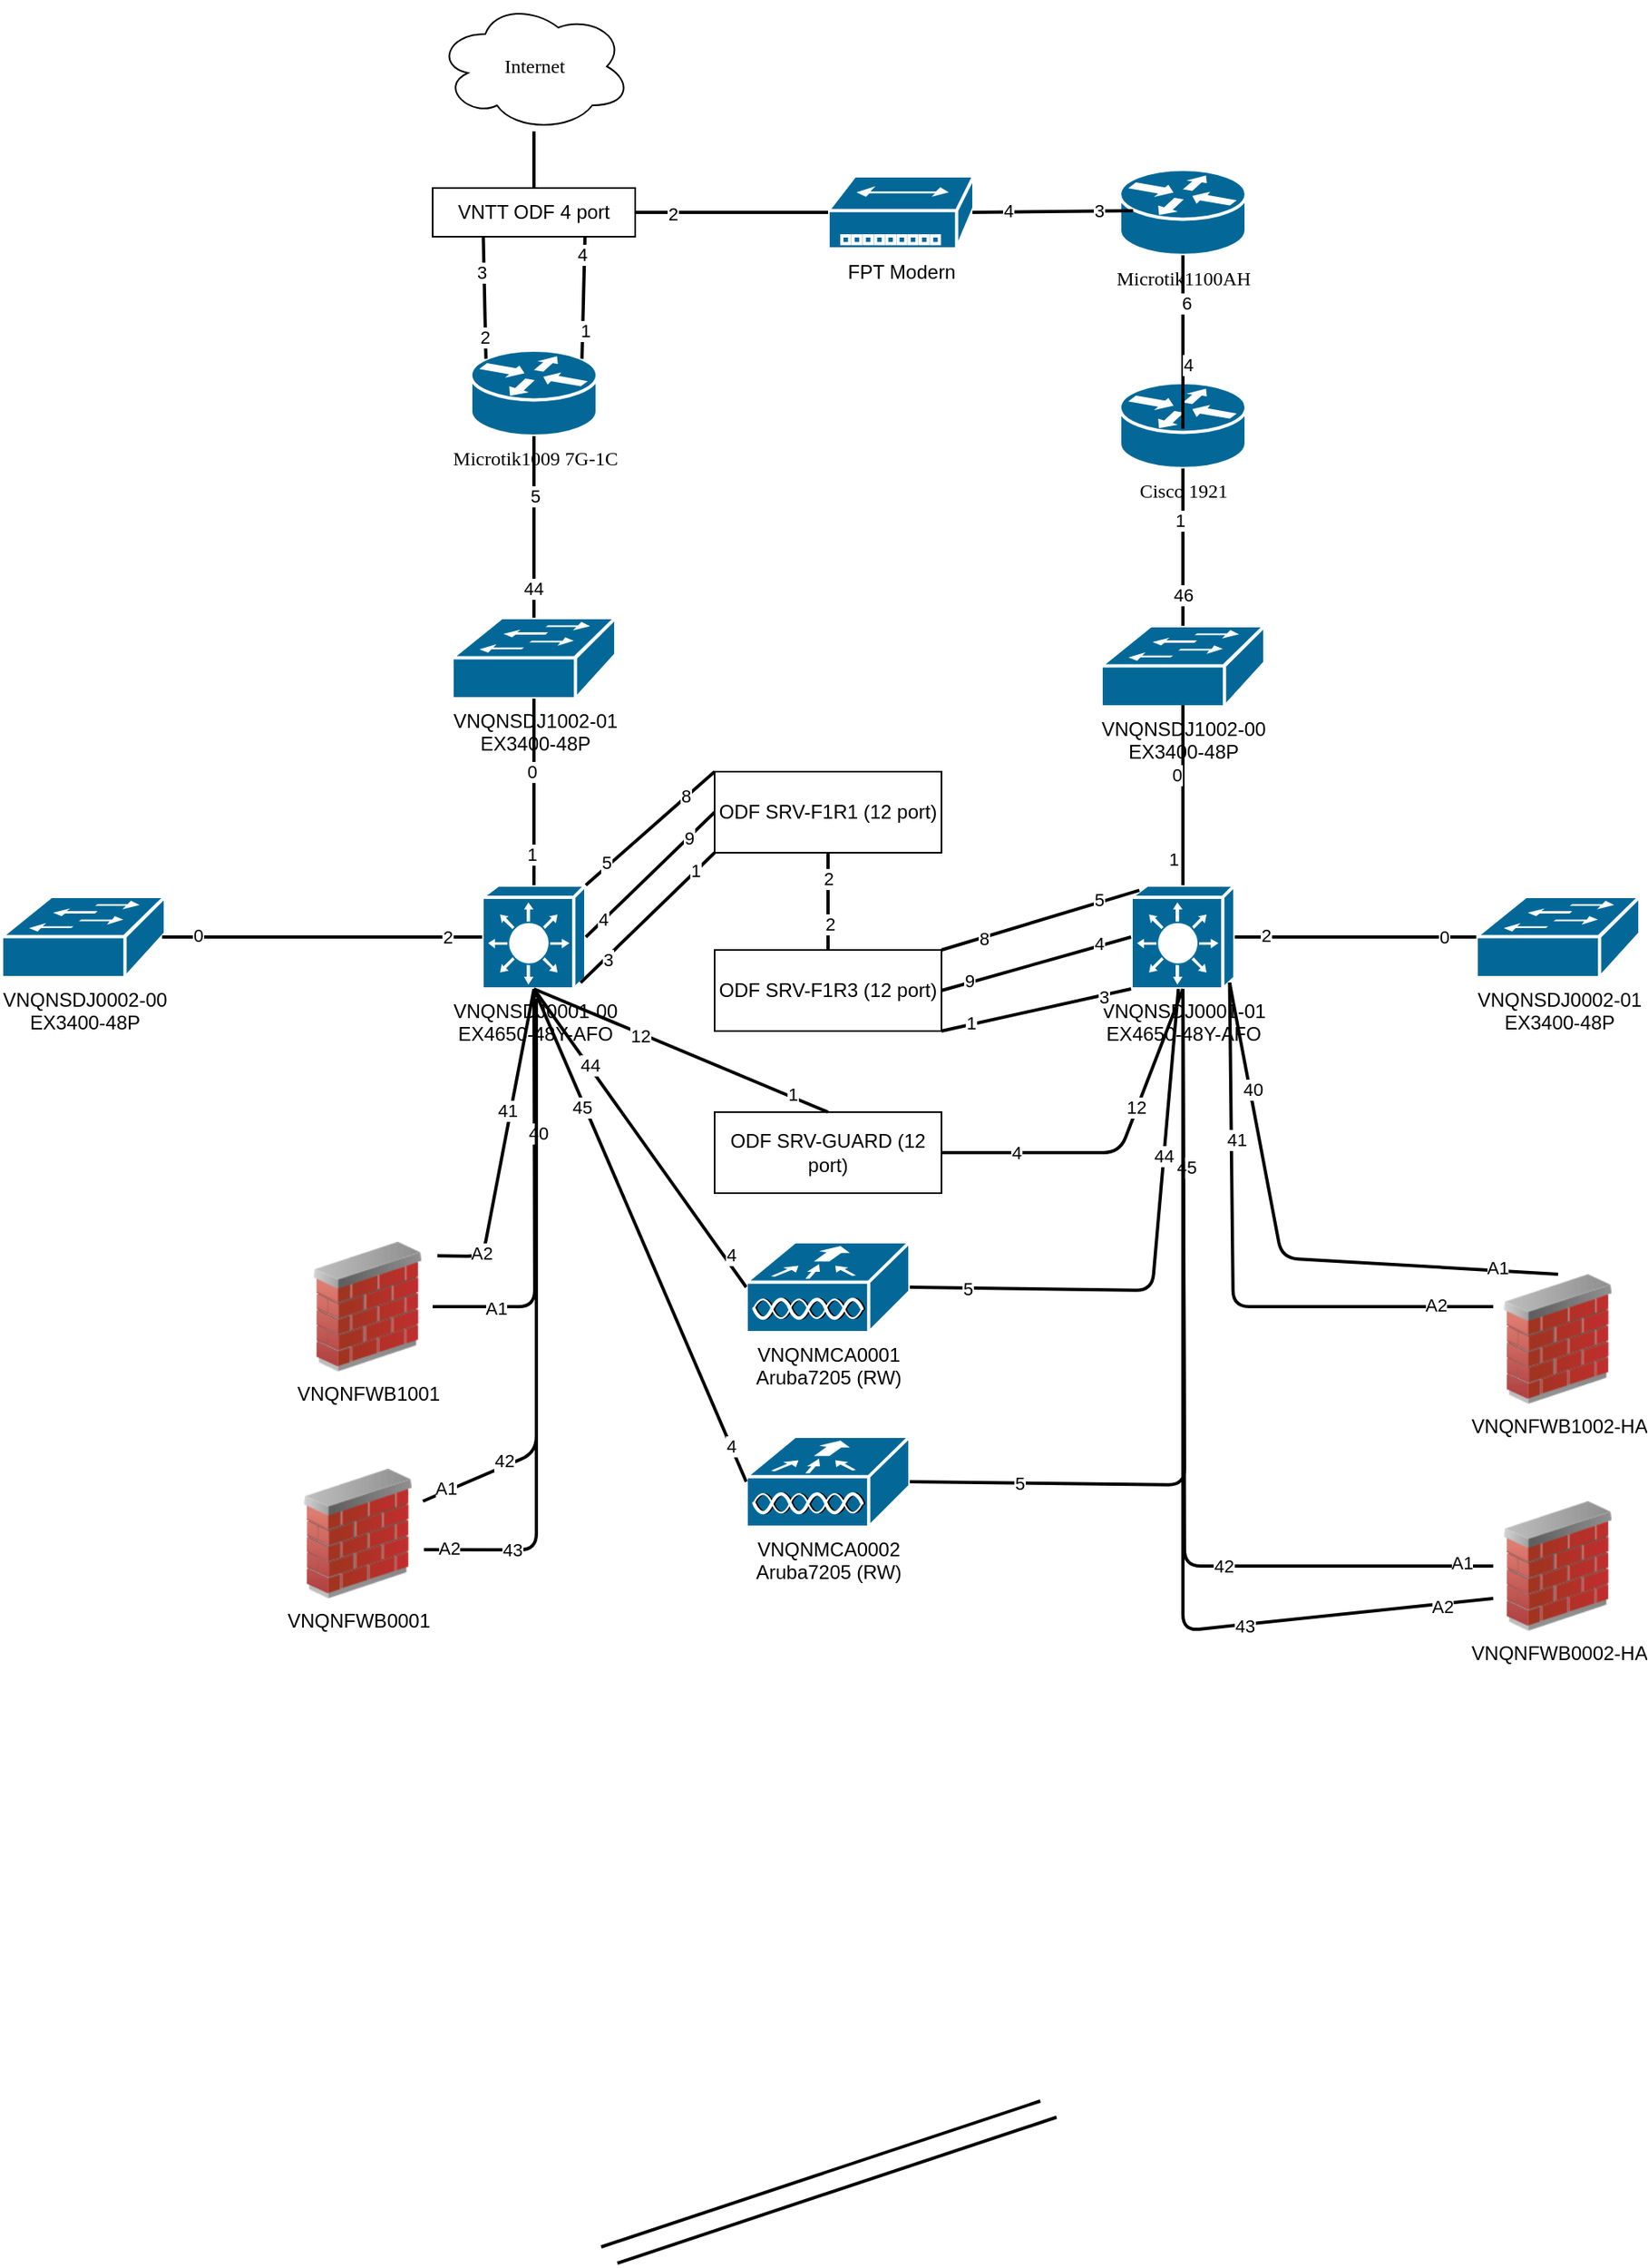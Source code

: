 <mxfile version="21.3.8" type="github" pages="2">
  <diagram name="Server room" id="c37626ed-c26b-45fb-9056-f9ebc6bb27b6">
    <mxGraphModel dx="1434" dy="2418" grid="1" gridSize="10" guides="1" tooltips="1" connect="1" arrows="1" fold="1" page="1" pageScale="1" pageWidth="1169" pageHeight="827" background="none" math="0" shadow="0">
      <root>
        <mxCell id="0" />
        <mxCell id="1" parent="0" />
        <mxCell id="1c7a67bf8fd3230f-15" value="Internet" style="ellipse;shape=cloud;whiteSpace=wrap;html=1;rounded=0;shadow=0;comic=0;strokeWidth=1;fontFamily=Verdana;fontSize=12;" parent="1" vertex="1">
          <mxGeometry x="498.5" y="-855" width="120" height="80" as="geometry" />
        </mxCell>
        <mxCell id="1c7a67bf8fd3230f-46" value="Microtik1100AH" style="shape=mxgraph.cisco.routers.router;html=1;dashed=0;fillColor=#036897;strokeColor=#ffffff;strokeWidth=2;verticalLabelPosition=bottom;verticalAlign=top;rounded=0;shadow=0;comic=0;fontFamily=Verdana;fontSize=12;" parent="1" vertex="1">
          <mxGeometry x="920" y="-751.5" width="78" height="53" as="geometry" />
        </mxCell>
        <mxCell id="1c7a67bf8fd3230f-52" style="edgeStyle=none;html=1;labelBackgroundColor=none;startFill=0;endArrow=none;endFill=0;strokeWidth=2;fontFamily=Verdana;fontSize=12;exitX=0.5;exitY=0;exitDx=0;exitDy=0;" parent="1" source="Soti7NoAHVdSvZAn8poI-12" target="1c7a67bf8fd3230f-15" edge="1">
          <mxGeometry relative="1" as="geometry" />
        </mxCell>
        <mxCell id="1c7a67bf8fd3230f-48" value="Microtik1009 7G-1C" style="shape=mxgraph.cisco.routers.router;html=1;dashed=0;fillColor=#036897;strokeColor=#ffffff;strokeWidth=2;verticalLabelPosition=bottom;verticalAlign=top;rounded=0;shadow=0;comic=0;fontFamily=Verdana;fontSize=12;" parent="1" vertex="1">
          <mxGeometry x="519.5" y="-640" width="78" height="53" as="geometry" />
        </mxCell>
        <mxCell id="Soti7NoAHVdSvZAn8poI-4" value="VNQNFWB1002-HA" style="image;html=1;image=img/lib/clip_art/networking/Firewall_02_128x128.png" parent="1" vertex="1">
          <mxGeometry x="1150.5" y="-70" width="80" height="80" as="geometry" />
        </mxCell>
        <mxCell id="Soti7NoAHVdSvZAn8poI-6" value="VNQNSDJ1002-00&lt;br&gt;EX3400-48P" style="shape=mxgraph.cisco.switches.workgroup_switch;sketch=0;html=1;pointerEvents=1;dashed=0;fillColor=#036897;strokeColor=#ffffff;strokeWidth=2;verticalLabelPosition=bottom;verticalAlign=top;align=center;outlineConnect=0;" parent="1" vertex="1">
          <mxGeometry x="908.5" y="-470" width="101" height="50" as="geometry" />
        </mxCell>
        <mxCell id="Soti7NoAHVdSvZAn8poI-7" value="VNQNSDJ0001-00&lt;br&gt;EX4650-48Y-AFO" style="shape=mxgraph.cisco.switches.layer_3_switch;sketch=0;html=1;pointerEvents=1;dashed=0;fillColor=#036897;strokeColor=#ffffff;strokeWidth=2;verticalLabelPosition=bottom;verticalAlign=top;align=center;outlineConnect=0;" parent="1" vertex="1">
          <mxGeometry x="526.5" y="-310" width="64" height="64" as="geometry" />
        </mxCell>
        <mxCell id="Soti7NoAHVdSvZAn8poI-9" value="FPT Modern" style="shape=mxgraph.cisco.hubs_and_gateways.small_hub;sketch=0;html=1;pointerEvents=1;dashed=0;fillColor=#036897;strokeColor=#ffffff;strokeWidth=2;verticalLabelPosition=bottom;verticalAlign=top;align=center;outlineConnect=0;" parent="1" vertex="1">
          <mxGeometry x="740" y="-747.5" width="90" height="45" as="geometry" />
        </mxCell>
        <mxCell id="Soti7NoAHVdSvZAn8poI-10" value="VNQNMCA0001&lt;br&gt;Aruba7205 (RW)" style="shape=mxgraph.cisco.wireless.wlan_controller;sketch=0;html=1;pointerEvents=1;dashed=0;fillColor=#036897;strokeColor=#ffffff;strokeWidth=2;verticalLabelPosition=bottom;verticalAlign=top;align=center;outlineConnect=0;" parent="1" vertex="1">
          <mxGeometry x="689.5" y="-90" width="101" height="56" as="geometry" />
        </mxCell>
        <mxCell id="p6TwtTD9wWZrSr737Lla-26" style="rounded=0;orthogonalLoop=1;jettySize=auto;html=1;entryX=0.88;entryY=0.1;entryDx=0;entryDy=0;entryPerimeter=0;strokeWidth=2;endArrow=none;endFill=0;" parent="1" target="1c7a67bf8fd3230f-48" edge="1">
          <mxGeometry relative="1" as="geometry">
            <mxPoint x="590" y="-710" as="sourcePoint" />
          </mxGeometry>
        </mxCell>
        <mxCell id="p6TwtTD9wWZrSr737Lla-27" value="4" style="edgeLabel;html=1;align=center;verticalAlign=middle;resizable=0;points=[];" parent="p6TwtTD9wWZrSr737Lla-26" vertex="1" connectable="0">
          <mxGeometry x="-0.715" y="-2" relative="1" as="geometry">
            <mxPoint as="offset" />
          </mxGeometry>
        </mxCell>
        <mxCell id="p6TwtTD9wWZrSr737Lla-28" value="1" style="edgeLabel;html=1;align=center;verticalAlign=middle;resizable=0;points=[];" parent="p6TwtTD9wWZrSr737Lla-26" vertex="1" connectable="0">
          <mxGeometry x="0.663" y="-2" relative="1" as="geometry">
            <mxPoint x="3" y="-5" as="offset" />
          </mxGeometry>
        </mxCell>
        <mxCell id="Soti7NoAHVdSvZAn8poI-12" value="VNTT ODF 4 port" style="rounded=0;whiteSpace=wrap;html=1;" parent="1" vertex="1">
          <mxGeometry x="496" y="-740" width="125" height="30" as="geometry" />
        </mxCell>
        <mxCell id="p6TwtTD9wWZrSr737Lla-1" value="VNQNFWB0001" style="image;html=1;image=img/lib/clip_art/networking/Firewall_02_128x128.png" parent="1" vertex="1">
          <mxGeometry x="410" y="50" width="80" height="80" as="geometry" />
        </mxCell>
        <mxCell id="p6TwtTD9wWZrSr737Lla-2" value="VNQNFWB0002-HA" style="image;html=1;image=img/lib/clip_art/networking/Firewall_02_128x128.png" parent="1" vertex="1">
          <mxGeometry x="1150.5" y="70" width="80" height="80" as="geometry" />
        </mxCell>
        <mxCell id="p6TwtTD9wWZrSr737Lla-3" value="VNQNFWB1001" style="image;html=1;image=img/lib/clip_art/networking/Firewall_02_128x128.png" parent="1" vertex="1">
          <mxGeometry x="416" y="-90" width="80" height="80" as="geometry" />
        </mxCell>
        <mxCell id="p6TwtTD9wWZrSr737Lla-4" value="VNQNSDJ0001-01&lt;br&gt;EX4650-48Y-AFO" style="shape=mxgraph.cisco.switches.layer_3_switch;sketch=0;html=1;pointerEvents=1;dashed=0;fillColor=#036897;strokeColor=#ffffff;strokeWidth=2;verticalLabelPosition=bottom;verticalAlign=top;align=center;outlineConnect=0;" parent="1" vertex="1">
          <mxGeometry x="927" y="-310" width="64" height="64" as="geometry" />
        </mxCell>
        <mxCell id="p6TwtTD9wWZrSr737Lla-8" value="VNQNSDJ0002-00&lt;br&gt;EX3400-48P" style="shape=mxgraph.cisco.switches.workgroup_switch;sketch=0;html=1;pointerEvents=1;dashed=0;fillColor=#036897;strokeColor=#ffffff;strokeWidth=2;verticalLabelPosition=bottom;verticalAlign=top;align=center;outlineConnect=0;" parent="1" vertex="1">
          <mxGeometry x="230" y="-303" width="101" height="50" as="geometry" />
        </mxCell>
        <mxCell id="p6TwtTD9wWZrSr737Lla-10" value="VNQNSDJ0002-01&lt;br&gt;EX3400-48P" style="shape=mxgraph.cisco.switches.workgroup_switch;sketch=0;html=1;pointerEvents=1;dashed=0;fillColor=#036897;strokeColor=#ffffff;strokeWidth=2;verticalLabelPosition=bottom;verticalAlign=top;align=center;outlineConnect=0;" parent="1" vertex="1">
          <mxGeometry x="1140" y="-303" width="101" height="50" as="geometry" />
        </mxCell>
        <mxCell id="p6TwtTD9wWZrSr737Lla-11" value="VNQNSDJ1002-01&lt;br&gt;EX3400-48P" style="shape=mxgraph.cisco.switches.workgroup_switch;sketch=0;html=1;pointerEvents=1;dashed=0;fillColor=#036897;strokeColor=#ffffff;strokeWidth=2;verticalLabelPosition=bottom;verticalAlign=top;align=center;outlineConnect=0;" parent="1" vertex="1">
          <mxGeometry x="508" y="-475" width="101" height="50" as="geometry" />
        </mxCell>
        <mxCell id="p6TwtTD9wWZrSr737Lla-12" value="VNQNMCA0002&lt;br&gt;Aruba7205 (RW)" style="shape=mxgraph.cisco.wireless.wlan_controller;sketch=0;html=1;pointerEvents=1;dashed=0;fillColor=#036897;strokeColor=#ffffff;strokeWidth=2;verticalLabelPosition=bottom;verticalAlign=top;align=center;outlineConnect=0;" parent="1" vertex="1">
          <mxGeometry x="689.5" y="30" width="101" height="56" as="geometry" />
        </mxCell>
        <mxCell id="p6TwtTD9wWZrSr737Lla-13" value="ODF SRV-F1R1 (12 port)" style="rounded=0;whiteSpace=wrap;html=1;" parent="1" vertex="1">
          <mxGeometry x="670" y="-380" width="140" height="50" as="geometry" />
        </mxCell>
        <mxCell id="p6TwtTD9wWZrSr737Lla-14" value="ODF SRV-F1R3 (12 port)" style="rounded=0;whiteSpace=wrap;html=1;" parent="1" vertex="1">
          <mxGeometry x="670" y="-270" width="140" height="50" as="geometry" />
        </mxCell>
        <mxCell id="p6TwtTD9wWZrSr737Lla-15" value="ODF SRV-GUARD (12 port)" style="rounded=0;whiteSpace=wrap;html=1;" parent="1" vertex="1">
          <mxGeometry x="670" y="-170" width="140" height="50" as="geometry" />
        </mxCell>
        <mxCell id="p6TwtTD9wWZrSr737Lla-16" value="Cisco 1921" style="shape=mxgraph.cisco.routers.router;html=1;dashed=0;fillColor=#036897;strokeColor=#ffffff;strokeWidth=2;verticalLabelPosition=bottom;verticalAlign=top;rounded=0;shadow=0;comic=0;fontFamily=Verdana;fontSize=12;" parent="1" vertex="1">
          <mxGeometry x="920" y="-620" width="78" height="53" as="geometry" />
        </mxCell>
        <mxCell id="p6TwtTD9wWZrSr737Lla-19" value="" style="endArrow=none;html=1;rounded=0;shadow=0;strokeWidth=2;entryX=0.25;entryY=1;entryDx=0;entryDy=0;exitX=0.12;exitY=0.1;exitDx=0;exitDy=0;exitPerimeter=0;" parent="1" source="1c7a67bf8fd3230f-48" target="Soti7NoAHVdSvZAn8poI-12" edge="1">
          <mxGeometry width="50" height="50" relative="1" as="geometry">
            <mxPoint x="610" y="-610" as="sourcePoint" />
            <mxPoint x="590" y="-670" as="targetPoint" />
          </mxGeometry>
        </mxCell>
        <mxCell id="p6TwtTD9wWZrSr737Lla-20" value="3" style="edgeLabel;html=1;align=center;verticalAlign=middle;resizable=0;points=[];" parent="p6TwtTD9wWZrSr737Lla-19" vertex="1" connectable="0">
          <mxGeometry x="0.427" y="2" relative="1" as="geometry">
            <mxPoint as="offset" />
          </mxGeometry>
        </mxCell>
        <mxCell id="p6TwtTD9wWZrSr737Lla-21" value="2" style="edgeLabel;html=1;align=center;verticalAlign=middle;resizable=0;points=[];" parent="p6TwtTD9wWZrSr737Lla-19" vertex="1" connectable="0">
          <mxGeometry x="-0.63" y="1" relative="1" as="geometry">
            <mxPoint as="offset" />
          </mxGeometry>
        </mxCell>
        <mxCell id="p6TwtTD9wWZrSr737Lla-30" style="rounded=0;orthogonalLoop=1;jettySize=auto;html=1;strokeWidth=2;endArrow=none;endFill=0;exitX=1;exitY=0.5;exitDx=0;exitDy=0;" parent="1" source="Soti7NoAHVdSvZAn8poI-12" target="Soti7NoAHVdSvZAn8poI-9" edge="1">
          <mxGeometry relative="1" as="geometry">
            <mxPoint x="600" y="-700" as="sourcePoint" />
            <mxPoint x="598" y="-625" as="targetPoint" />
          </mxGeometry>
        </mxCell>
        <mxCell id="p6TwtTD9wWZrSr737Lla-33" value="2" style="edgeLabel;html=1;align=center;verticalAlign=middle;resizable=0;points=[];" parent="p6TwtTD9wWZrSr737Lla-30" vertex="1" connectable="0">
          <mxGeometry x="-0.613" y="-1" relative="1" as="geometry">
            <mxPoint as="offset" />
          </mxGeometry>
        </mxCell>
        <mxCell id="p6TwtTD9wWZrSr737Lla-34" style="rounded=0;orthogonalLoop=1;jettySize=auto;html=1;strokeWidth=2;endArrow=none;endFill=0;startArrow=none;startFill=0;exitX=0.99;exitY=0.5;exitDx=0;exitDy=0;exitPerimeter=0;entryX=0.106;entryY=0.48;entryDx=0;entryDy=0;entryPerimeter=0;" parent="1" source="Soti7NoAHVdSvZAn8poI-9" target="1c7a67bf8fd3230f-46" edge="1">
          <mxGeometry relative="1" as="geometry">
            <mxPoint x="850" y="-725" as="sourcePoint" />
            <mxPoint x="910" y="-725" as="targetPoint" />
          </mxGeometry>
        </mxCell>
        <mxCell id="p6TwtTD9wWZrSr737Lla-35" value="4" style="edgeLabel;html=1;align=center;verticalAlign=middle;resizable=0;points=[];" parent="p6TwtTD9wWZrSr737Lla-34" vertex="1" connectable="0">
          <mxGeometry x="-0.715" y="-2" relative="1" as="geometry">
            <mxPoint x="8" y="-3" as="offset" />
          </mxGeometry>
        </mxCell>
        <mxCell id="p6TwtTD9wWZrSr737Lla-41" value="3" style="edgeLabel;html=1;align=center;verticalAlign=middle;resizable=0;points=[];" parent="p6TwtTD9wWZrSr737Lla-34" vertex="1" connectable="0">
          <mxGeometry x="0.827" relative="1" as="geometry">
            <mxPoint x="-13" as="offset" />
          </mxGeometry>
        </mxCell>
        <mxCell id="p6TwtTD9wWZrSr737Lla-45" style="edgeStyle=none;html=1;labelBackgroundColor=none;startFill=0;endArrow=none;endFill=0;strokeWidth=2;fontFamily=Verdana;fontSize=12;exitX=0.5;exitY=0;exitDx=0;exitDy=0;exitPerimeter=0;" parent="1" target="1c7a67bf8fd3230f-46" edge="1">
          <mxGeometry relative="1" as="geometry">
            <mxPoint x="959" y="-591.5" as="sourcePoint" />
            <mxPoint x="959" y="-690" as="targetPoint" />
          </mxGeometry>
        </mxCell>
        <mxCell id="p6TwtTD9wWZrSr737Lla-46" value="6" style="edgeLabel;html=1;align=center;verticalAlign=middle;resizable=0;points=[];" parent="p6TwtTD9wWZrSr737Lla-45" vertex="1" connectable="0">
          <mxGeometry x="0.461" y="-2" relative="1" as="geometry">
            <mxPoint as="offset" />
          </mxGeometry>
        </mxCell>
        <mxCell id="p6TwtTD9wWZrSr737Lla-47" value="4" style="edgeLabel;html=1;align=center;verticalAlign=middle;resizable=0;points=[];" parent="p6TwtTD9wWZrSr737Lla-45" vertex="1" connectable="0">
          <mxGeometry x="-0.662" y="-1" relative="1" as="geometry">
            <mxPoint x="2" y="-22" as="offset" />
          </mxGeometry>
        </mxCell>
        <mxCell id="p6TwtTD9wWZrSr737Lla-48" style="edgeStyle=none;html=1;labelBackgroundColor=none;startFill=0;endArrow=none;endFill=0;strokeWidth=2;fontFamily=Verdana;fontSize=12;exitX=0.5;exitY=1;exitDx=0;exitDy=0;entryX=0.5;entryY=0;entryDx=0;entryDy=0;entryPerimeter=0;exitPerimeter=0;" parent="1" source="1c7a67bf8fd3230f-48" target="p6TwtTD9wWZrSr737Lla-11" edge="1">
          <mxGeometry relative="1" as="geometry">
            <mxPoint x="569" y="-730" as="sourcePoint" />
            <mxPoint x="569" y="-765" as="targetPoint" />
          </mxGeometry>
        </mxCell>
        <mxCell id="p6TwtTD9wWZrSr737Lla-50" value="44" style="edgeLabel;html=1;align=center;verticalAlign=middle;resizable=0;points=[];" parent="p6TwtTD9wWZrSr737Lla-48" vertex="1" connectable="0">
          <mxGeometry x="0.669" y="-1" relative="1" as="geometry">
            <mxPoint as="offset" />
          </mxGeometry>
        </mxCell>
        <mxCell id="p6TwtTD9wWZrSr737Lla-51" value="5" style="edgeLabel;html=1;align=center;verticalAlign=middle;resizable=0;points=[];" parent="p6TwtTD9wWZrSr737Lla-48" vertex="1" connectable="0">
          <mxGeometry x="-0.35" relative="1" as="geometry">
            <mxPoint as="offset" />
          </mxGeometry>
        </mxCell>
        <mxCell id="p6TwtTD9wWZrSr737Lla-52" style="edgeStyle=none;html=1;labelBackgroundColor=none;startFill=0;endArrow=none;endFill=0;strokeWidth=2;fontFamily=Verdana;fontSize=12;exitX=0.5;exitY=0;exitDx=0;exitDy=0;entryX=0.5;entryY=1;entryDx=0;entryDy=0;entryPerimeter=0;exitPerimeter=0;" parent="1" source="Soti7NoAHVdSvZAn8poI-6" target="p6TwtTD9wWZrSr737Lla-16" edge="1">
          <mxGeometry relative="1" as="geometry">
            <mxPoint x="569" y="-730" as="sourcePoint" />
            <mxPoint x="569" y="-765" as="targetPoint" />
          </mxGeometry>
        </mxCell>
        <mxCell id="p6TwtTD9wWZrSr737Lla-53" value="46" style="edgeLabel;html=1;align=center;verticalAlign=middle;resizable=0;points=[];" parent="p6TwtTD9wWZrSr737Lla-52" vertex="1" connectable="0">
          <mxGeometry x="-0.595" relative="1" as="geometry">
            <mxPoint as="offset" />
          </mxGeometry>
        </mxCell>
        <mxCell id="p6TwtTD9wWZrSr737Lla-54" value="1" style="edgeLabel;html=1;align=center;verticalAlign=middle;resizable=0;points=[];" parent="p6TwtTD9wWZrSr737Lla-52" vertex="1" connectable="0">
          <mxGeometry x="0.398" relative="1" as="geometry">
            <mxPoint x="-2" y="3" as="offset" />
          </mxGeometry>
        </mxCell>
        <mxCell id="p6TwtTD9wWZrSr737Lla-55" style="edgeStyle=none;html=1;labelBackgroundColor=none;startFill=0;endArrow=none;endFill=0;strokeWidth=2;fontFamily=Verdana;fontSize=12;entryX=1;entryY=0.5;entryDx=0;entryDy=0;entryPerimeter=0;exitX=0;exitY=0.5;exitDx=0;exitDy=0;exitPerimeter=0;" parent="1" source="p6TwtTD9wWZrSr737Lla-10" target="p6TwtTD9wWZrSr737Lla-4" edge="1">
          <mxGeometry relative="1" as="geometry">
            <mxPoint x="1130" y="-271" as="sourcePoint" />
            <mxPoint x="170" y="-640" as="targetPoint" />
          </mxGeometry>
        </mxCell>
        <mxCell id="p6TwtTD9wWZrSr737Lla-67" value="2" style="edgeLabel;html=1;align=center;verticalAlign=middle;resizable=0;points=[];" parent="p6TwtTD9wWZrSr737Lla-55" vertex="1" connectable="0">
          <mxGeometry x="0.752" y="-1" relative="1" as="geometry">
            <mxPoint as="offset" />
          </mxGeometry>
        </mxCell>
        <mxCell id="p6TwtTD9wWZrSr737Lla-68" value="0" style="edgeLabel;html=1;align=center;verticalAlign=middle;resizable=0;points=[];" parent="p6TwtTD9wWZrSr737Lla-55" vertex="1" connectable="0">
          <mxGeometry x="-0.732" relative="1" as="geometry">
            <mxPoint as="offset" />
          </mxGeometry>
        </mxCell>
        <mxCell id="p6TwtTD9wWZrSr737Lla-56" style="edgeStyle=none;html=1;labelBackgroundColor=none;startFill=0;endArrow=none;endFill=0;strokeWidth=2;fontFamily=Verdana;fontSize=12;exitX=0.98;exitY=0.5;exitDx=0;exitDy=0;entryX=0;entryY=0.5;entryDx=0;entryDy=0;entryPerimeter=0;exitPerimeter=0;" parent="1" source="p6TwtTD9wWZrSr737Lla-8" target="Soti7NoAHVdSvZAn8poI-7" edge="1">
          <mxGeometry relative="1" as="geometry">
            <mxPoint x="210" y="-605" as="sourcePoint" />
            <mxPoint x="210" y="-640" as="targetPoint" />
          </mxGeometry>
        </mxCell>
        <mxCell id="p6TwtTD9wWZrSr737Lla-65" value="0" style="edgeLabel;html=1;align=center;verticalAlign=middle;resizable=0;points=[];" parent="p6TwtTD9wWZrSr737Lla-56" vertex="1" connectable="0">
          <mxGeometry x="-0.781" y="1" relative="1" as="geometry">
            <mxPoint as="offset" />
          </mxGeometry>
        </mxCell>
        <mxCell id="p6TwtTD9wWZrSr737Lla-66" value="2" style="edgeLabel;html=1;align=center;verticalAlign=middle;resizable=0;points=[];" parent="p6TwtTD9wWZrSr737Lla-56" vertex="1" connectable="0">
          <mxGeometry x="0.78" relative="1" as="geometry">
            <mxPoint as="offset" />
          </mxGeometry>
        </mxCell>
        <mxCell id="p6TwtTD9wWZrSr737Lla-57" style="edgeStyle=none;html=1;labelBackgroundColor=none;startFill=0;endArrow=none;endFill=0;strokeWidth=2;fontFamily=Verdana;fontSize=12;exitX=0.5;exitY=1;exitDx=0;exitDy=0;entryX=1.036;entryY=0.108;entryDx=0;entryDy=0;exitPerimeter=0;entryPerimeter=0;" parent="1" source="Soti7NoAHVdSvZAn8poI-7" target="p6TwtTD9wWZrSr737Lla-3" edge="1">
          <mxGeometry relative="1" as="geometry">
            <mxPoint x="279.91" y="-95" as="sourcePoint" />
            <mxPoint x="279.91" y="-130" as="targetPoint" />
            <Array as="points">
              <mxPoint x="527" y="-81" />
            </Array>
          </mxGeometry>
        </mxCell>
        <mxCell id="p6TwtTD9wWZrSr737Lla-132" value="A2" style="edgeLabel;html=1;align=center;verticalAlign=middle;resizable=0;points=[];" parent="p6TwtTD9wWZrSr737Lla-57" vertex="1" connectable="0">
          <mxGeometry x="0.692" y="-1" relative="1" as="geometry">
            <mxPoint x="-1" as="offset" />
          </mxGeometry>
        </mxCell>
        <mxCell id="p6TwtTD9wWZrSr737Lla-133" value="41" style="edgeLabel;html=1;align=center;verticalAlign=middle;resizable=0;points=[];" parent="p6TwtTD9wWZrSr737Lla-57" vertex="1" connectable="0">
          <mxGeometry x="-0.213" y="-2" relative="1" as="geometry">
            <mxPoint y="-1" as="offset" />
          </mxGeometry>
        </mxCell>
        <mxCell id="p6TwtTD9wWZrSr737Lla-58" style="edgeStyle=none;html=1;labelBackgroundColor=none;startFill=0;endArrow=none;endFill=0;strokeWidth=2;fontFamily=Verdana;fontSize=12;exitX=0.5;exitY=0;exitDx=0;exitDy=0;exitPerimeter=0;entryX=0.5;entryY=0.98;entryDx=0;entryDy=0;entryPerimeter=0;" parent="1" source="p6TwtTD9wWZrSr737Lla-4" target="Soti7NoAHVdSvZAn8poI-6" edge="1">
          <mxGeometry relative="1" as="geometry">
            <mxPoint x="599" y="-700" as="sourcePoint" />
            <mxPoint x="599" y="-735" as="targetPoint" />
          </mxGeometry>
        </mxCell>
        <mxCell id="p6TwtTD9wWZrSr737Lla-62" value="0" style="edgeLabel;html=1;align=center;verticalAlign=middle;resizable=0;points=[];" parent="p6TwtTD9wWZrSr737Lla-58" vertex="1" connectable="0">
          <mxGeometry x="0.222" y="-1" relative="1" as="geometry">
            <mxPoint x="-5" as="offset" />
          </mxGeometry>
        </mxCell>
        <mxCell id="p6TwtTD9wWZrSr737Lla-63" value="1" style="edgeLabel;html=1;align=center;verticalAlign=middle;resizable=0;points=[];" parent="p6TwtTD9wWZrSr737Lla-58" vertex="1" connectable="0">
          <mxGeometry x="-0.711" y="1" relative="1" as="geometry">
            <mxPoint x="-5" as="offset" />
          </mxGeometry>
        </mxCell>
        <mxCell id="p6TwtTD9wWZrSr737Lla-59" style="edgeStyle=none;html=1;labelBackgroundColor=none;startFill=0;endArrow=none;endFill=0;strokeWidth=2;fontFamily=Verdana;fontSize=12;entryX=0.5;entryY=0;entryDx=0;entryDy=0;entryPerimeter=0;" parent="1" source="p6TwtTD9wWZrSr737Lla-11" target="Soti7NoAHVdSvZAn8poI-7" edge="1">
          <mxGeometry relative="1" as="geometry">
            <mxPoint x="609" y="-690" as="sourcePoint" />
            <mxPoint x="609" y="-725" as="targetPoint" />
          </mxGeometry>
        </mxCell>
        <mxCell id="p6TwtTD9wWZrSr737Lla-60" value="0" style="edgeLabel;html=1;align=center;verticalAlign=middle;resizable=0;points=[];" parent="p6TwtTD9wWZrSr737Lla-59" vertex="1" connectable="0">
          <mxGeometry x="-0.216" y="-2" relative="1" as="geometry">
            <mxPoint as="offset" />
          </mxGeometry>
        </mxCell>
        <mxCell id="p6TwtTD9wWZrSr737Lla-61" value="1" style="edgeLabel;html=1;align=center;verticalAlign=middle;resizable=0;points=[];" parent="p6TwtTD9wWZrSr737Lla-59" vertex="1" connectable="0">
          <mxGeometry x="0.659" y="-1" relative="1" as="geometry">
            <mxPoint x="-1" as="offset" />
          </mxGeometry>
        </mxCell>
        <mxCell id="p6TwtTD9wWZrSr737Lla-69" style="edgeStyle=none;html=1;labelBackgroundColor=none;startFill=0;endArrow=none;endFill=0;strokeWidth=2;fontFamily=Verdana;fontSize=12;exitX=0.5;exitY=0;exitDx=0;exitDy=0;entryX=0.5;entryY=1;entryDx=0;entryDy=0;" parent="1" source="p6TwtTD9wWZrSr737Lla-14" target="p6TwtTD9wWZrSr737Lla-13" edge="1">
          <mxGeometry relative="1" as="geometry">
            <mxPoint x="130" y="-595" as="sourcePoint" />
            <mxPoint x="130" y="-630" as="targetPoint" />
          </mxGeometry>
        </mxCell>
        <mxCell id="p6TwtTD9wWZrSr737Lla-96" value="2" style="edgeLabel;html=1;align=center;verticalAlign=middle;resizable=0;points=[];" parent="p6TwtTD9wWZrSr737Lla-69" vertex="1" connectable="0">
          <mxGeometry x="0.476" relative="1" as="geometry">
            <mxPoint as="offset" />
          </mxGeometry>
        </mxCell>
        <mxCell id="p6TwtTD9wWZrSr737Lla-97" value="2" style="edgeLabel;html=1;align=center;verticalAlign=middle;resizable=0;points=[];" parent="p6TwtTD9wWZrSr737Lla-69" vertex="1" connectable="0">
          <mxGeometry x="-0.465" y="-1" relative="1" as="geometry">
            <mxPoint as="offset" />
          </mxGeometry>
        </mxCell>
        <mxCell id="p6TwtTD9wWZrSr737Lla-70" style="edgeStyle=none;html=1;labelBackgroundColor=none;startFill=0;endArrow=none;endFill=0;strokeWidth=2;fontFamily=Verdana;fontSize=12;exitX=0;exitY=1;exitDx=0;exitDy=0;entryX=0.95;entryY=0.94;entryDx=0;entryDy=0;entryPerimeter=0;" parent="1" source="p6TwtTD9wWZrSr737Lla-13" target="Soti7NoAHVdSvZAn8poI-7" edge="1">
          <mxGeometry relative="1" as="geometry">
            <mxPoint x="680" y="-260" as="sourcePoint" />
            <mxPoint x="688.82" y="-246" as="targetPoint" />
          </mxGeometry>
        </mxCell>
        <mxCell id="p6TwtTD9wWZrSr737Lla-78" value="3" style="edgeLabel;html=1;align=center;verticalAlign=middle;resizable=0;points=[];" parent="p6TwtTD9wWZrSr737Lla-70" vertex="1" connectable="0">
          <mxGeometry x="0.62" y="1" relative="1" as="geometry">
            <mxPoint as="offset" />
          </mxGeometry>
        </mxCell>
        <mxCell id="p6TwtTD9wWZrSr737Lla-80" value="1" style="edgeLabel;html=1;align=center;verticalAlign=middle;resizable=0;points=[];" parent="p6TwtTD9wWZrSr737Lla-70" vertex="1" connectable="0">
          <mxGeometry x="-0.719" y="-1" relative="1" as="geometry">
            <mxPoint as="offset" />
          </mxGeometry>
        </mxCell>
        <mxCell id="p6TwtTD9wWZrSr737Lla-71" style="edgeStyle=none;html=1;labelBackgroundColor=none;startFill=0;endArrow=none;endFill=0;strokeWidth=2;fontFamily=Verdana;fontSize=12;exitX=0;exitY=0;exitDx=0;exitDy=0;entryX=1;entryY=0;entryDx=0;entryDy=0;entryPerimeter=0;" parent="1" source="p6TwtTD9wWZrSr737Lla-13" target="Soti7NoAHVdSvZAn8poI-7" edge="1">
          <mxGeometry relative="1" as="geometry">
            <mxPoint x="700" y="-390" as="sourcePoint" />
            <mxPoint x="700" y="-425" as="targetPoint" />
          </mxGeometry>
        </mxCell>
        <mxCell id="p6TwtTD9wWZrSr737Lla-79" value="5" style="edgeLabel;html=1;align=center;verticalAlign=middle;resizable=0;points=[];" parent="p6TwtTD9wWZrSr737Lla-71" vertex="1" connectable="0">
          <mxGeometry x="0.65" y="-3" relative="1" as="geometry">
            <mxPoint as="offset" />
          </mxGeometry>
        </mxCell>
        <mxCell id="p6TwtTD9wWZrSr737Lla-93" value="8" style="edgeLabel;html=1;align=center;verticalAlign=middle;resizable=0;points=[];" parent="p6TwtTD9wWZrSr737Lla-71" vertex="1" connectable="0">
          <mxGeometry x="-0.568" y="-1" relative="1" as="geometry">
            <mxPoint as="offset" />
          </mxGeometry>
        </mxCell>
        <mxCell id="p6TwtTD9wWZrSr737Lla-74" style="edgeStyle=none;html=1;labelBackgroundColor=none;startFill=0;endArrow=none;endFill=0;strokeWidth=2;fontFamily=Verdana;fontSize=12;exitX=1;exitY=0.5;exitDx=0;exitDy=0;exitPerimeter=0;entryX=0;entryY=0.5;entryDx=0;entryDy=0;" parent="1" source="Soti7NoAHVdSvZAn8poI-7" target="p6TwtTD9wWZrSr737Lla-13" edge="1">
          <mxGeometry relative="1" as="geometry">
            <mxPoint x="170" y="-555" as="sourcePoint" />
            <mxPoint x="680" y="-310" as="targetPoint" />
          </mxGeometry>
        </mxCell>
        <mxCell id="p6TwtTD9wWZrSr737Lla-77" value="4" style="edgeLabel;html=1;align=center;verticalAlign=middle;resizable=0;points=[];" parent="p6TwtTD9wWZrSr737Lla-74" vertex="1" connectable="0">
          <mxGeometry x="-0.731" y="1" relative="1" as="geometry">
            <mxPoint as="offset" />
          </mxGeometry>
        </mxCell>
        <mxCell id="p6TwtTD9wWZrSr737Lla-92" value="9" style="edgeLabel;html=1;align=center;verticalAlign=middle;resizable=0;points=[];" parent="p6TwtTD9wWZrSr737Lla-74" vertex="1" connectable="0">
          <mxGeometry x="0.587" relative="1" as="geometry">
            <mxPoint as="offset" />
          </mxGeometry>
        </mxCell>
        <mxCell id="p6TwtTD9wWZrSr737Lla-83" style="edgeStyle=none;html=1;labelBackgroundColor=none;startFill=0;endArrow=none;endFill=0;strokeWidth=2;fontFamily=Verdana;fontSize=12;exitX=1;exitY=1;exitDx=0;exitDy=0;entryX=0;entryY=1;entryDx=0;entryDy=0;entryPerimeter=0;" parent="1" source="p6TwtTD9wWZrSr737Lla-14" target="p6TwtTD9wWZrSr737Lla-4" edge="1">
          <mxGeometry relative="1" as="geometry">
            <mxPoint x="140" y="-585" as="sourcePoint" />
            <mxPoint x="140" y="-620" as="targetPoint" />
          </mxGeometry>
        </mxCell>
        <mxCell id="p6TwtTD9wWZrSr737Lla-86" value="3" style="edgeLabel;html=1;align=center;verticalAlign=middle;resizable=0;points=[];" parent="p6TwtTD9wWZrSr737Lla-83" vertex="1" connectable="0">
          <mxGeometry x="0.694" y="-1" relative="1" as="geometry">
            <mxPoint as="offset" />
          </mxGeometry>
        </mxCell>
        <mxCell id="p6TwtTD9wWZrSr737Lla-89" value="1" style="edgeLabel;html=1;align=center;verticalAlign=middle;resizable=0;points=[];" parent="p6TwtTD9wWZrSr737Lla-83" vertex="1" connectable="0">
          <mxGeometry x="-0.699" relative="1" as="geometry">
            <mxPoint y="-1" as="offset" />
          </mxGeometry>
        </mxCell>
        <mxCell id="p6TwtTD9wWZrSr737Lla-84" style="edgeStyle=none;html=1;labelBackgroundColor=none;startFill=0;endArrow=none;endFill=0;strokeWidth=2;fontFamily=Verdana;fontSize=12;exitX=1;exitY=0.5;exitDx=0;exitDy=0;entryX=0;entryY=0.5;entryDx=0;entryDy=0;entryPerimeter=0;" parent="1" source="p6TwtTD9wWZrSr737Lla-14" target="p6TwtTD9wWZrSr737Lla-4" edge="1">
          <mxGeometry relative="1" as="geometry">
            <mxPoint x="150" y="-575" as="sourcePoint" />
            <mxPoint x="150" y="-610" as="targetPoint" />
          </mxGeometry>
        </mxCell>
        <mxCell id="p6TwtTD9wWZrSr737Lla-87" value="4" style="edgeLabel;html=1;align=center;verticalAlign=middle;resizable=0;points=[];" parent="p6TwtTD9wWZrSr737Lla-84" vertex="1" connectable="0">
          <mxGeometry x="0.671" y="2" relative="1" as="geometry">
            <mxPoint as="offset" />
          </mxGeometry>
        </mxCell>
        <mxCell id="p6TwtTD9wWZrSr737Lla-90" value="9" style="edgeLabel;html=1;align=center;verticalAlign=middle;resizable=0;points=[];" parent="p6TwtTD9wWZrSr737Lla-84" vertex="1" connectable="0">
          <mxGeometry x="-0.705" y="1" relative="1" as="geometry">
            <mxPoint as="offset" />
          </mxGeometry>
        </mxCell>
        <mxCell id="p6TwtTD9wWZrSr737Lla-85" style="edgeStyle=none;html=1;labelBackgroundColor=none;startFill=0;endArrow=none;endFill=0;strokeWidth=2;fontFamily=Verdana;fontSize=12;exitX=1;exitY=0;exitDx=0;exitDy=0;entryX=0.08;entryY=0.05;entryDx=0;entryDy=0;entryPerimeter=0;" parent="1" source="p6TwtTD9wWZrSr737Lla-14" target="p6TwtTD9wWZrSr737Lla-4" edge="1">
          <mxGeometry relative="1" as="geometry">
            <mxPoint x="160" y="-565" as="sourcePoint" />
            <mxPoint x="160" y="-600" as="targetPoint" />
          </mxGeometry>
        </mxCell>
        <mxCell id="p6TwtTD9wWZrSr737Lla-88" value="5" style="edgeLabel;html=1;align=center;verticalAlign=middle;resizable=0;points=[];" parent="p6TwtTD9wWZrSr737Lla-85" vertex="1" connectable="0">
          <mxGeometry x="0.591" y="2" relative="1" as="geometry">
            <mxPoint as="offset" />
          </mxGeometry>
        </mxCell>
        <mxCell id="p6TwtTD9wWZrSr737Lla-91" value="8" style="edgeLabel;html=1;align=center;verticalAlign=middle;resizable=0;points=[];" parent="p6TwtTD9wWZrSr737Lla-85" vertex="1" connectable="0">
          <mxGeometry x="-0.595" relative="1" as="geometry">
            <mxPoint x="1" as="offset" />
          </mxGeometry>
        </mxCell>
        <mxCell id="p6TwtTD9wWZrSr737Lla-99" style="edgeStyle=none;html=1;labelBackgroundColor=none;startFill=0;endArrow=none;endFill=0;strokeWidth=2;fontFamily=Verdana;fontSize=12;exitX=1;exitY=0.5;exitDx=0;exitDy=0;exitPerimeter=0;" parent="1" source="Soti7NoAHVdSvZAn8poI-10" target="p6TwtTD9wWZrSr737Lla-4" edge="1">
          <mxGeometry relative="1" as="geometry">
            <mxPoint x="998" y="-135" as="sourcePoint" />
            <mxPoint x="998" y="-170" as="targetPoint" />
            <Array as="points">
              <mxPoint x="940" y="-60" />
            </Array>
          </mxGeometry>
        </mxCell>
        <mxCell id="p6TwtTD9wWZrSr737Lla-116" value="44" style="edgeLabel;html=1;align=center;verticalAlign=middle;resizable=0;points=[];" parent="p6TwtTD9wWZrSr737Lla-99" vertex="1" connectable="0">
          <mxGeometry x="0.386" relative="1" as="geometry">
            <mxPoint as="offset" />
          </mxGeometry>
        </mxCell>
        <mxCell id="p6TwtTD9wWZrSr737Lla-120" value="5" style="edgeLabel;html=1;align=center;verticalAlign=middle;resizable=0;points=[];" parent="p6TwtTD9wWZrSr737Lla-99" vertex="1" connectable="0">
          <mxGeometry x="-0.789" relative="1" as="geometry">
            <mxPoint as="offset" />
          </mxGeometry>
        </mxCell>
        <mxCell id="p6TwtTD9wWZrSr737Lla-100" style="edgeStyle=none;html=1;labelBackgroundColor=none;startFill=0;endArrow=none;endFill=0;strokeWidth=2;fontFamily=Verdana;fontSize=12;exitX=0;exitY=0.5;exitDx=0;exitDy=0;exitPerimeter=0;entryX=0.5;entryY=1;entryDx=0;entryDy=0;entryPerimeter=0;" parent="1" source="Soti7NoAHVdSvZAn8poI-10" target="Soti7NoAHVdSvZAn8poI-7" edge="1">
          <mxGeometry relative="1" as="geometry">
            <mxPoint x="140" y="-585" as="sourcePoint" />
            <mxPoint x="140" y="-620" as="targetPoint" />
          </mxGeometry>
        </mxCell>
        <mxCell id="p6TwtTD9wWZrSr737Lla-112" value="44" style="edgeLabel;html=1;align=center;verticalAlign=middle;resizable=0;points=[];" parent="p6TwtTD9wWZrSr737Lla-100" vertex="1" connectable="0">
          <mxGeometry x="0.484" y="-1" relative="1" as="geometry">
            <mxPoint as="offset" />
          </mxGeometry>
        </mxCell>
        <mxCell id="p6TwtTD9wWZrSr737Lla-113" value="4" style="edgeLabel;html=1;align=center;verticalAlign=middle;resizable=0;points=[];" parent="p6TwtTD9wWZrSr737Lla-100" vertex="1" connectable="0">
          <mxGeometry x="-0.803" y="-4" relative="1" as="geometry">
            <mxPoint as="offset" />
          </mxGeometry>
        </mxCell>
        <mxCell id="p6TwtTD9wWZrSr737Lla-101" style="edgeStyle=none;html=1;labelBackgroundColor=none;startFill=0;endArrow=none;endFill=0;strokeWidth=2;fontFamily=Verdana;fontSize=12;exitX=1;exitY=0.5;exitDx=0;exitDy=0;entryX=0.5;entryY=1;entryDx=0;entryDy=0;entryPerimeter=0;" parent="1" source="p6TwtTD9wWZrSr737Lla-15" target="p6TwtTD9wWZrSr737Lla-4" edge="1">
          <mxGeometry relative="1" as="geometry">
            <mxPoint x="940" y="-105" as="sourcePoint" />
            <mxPoint x="940" y="-140" as="targetPoint" />
            <Array as="points">
              <mxPoint x="920" y="-145" />
            </Array>
          </mxGeometry>
        </mxCell>
        <mxCell id="p6TwtTD9wWZrSr737Lla-107" value="12" style="edgeLabel;html=1;align=center;verticalAlign=middle;resizable=0;points=[];" parent="p6TwtTD9wWZrSr737Lla-101" vertex="1" connectable="0">
          <mxGeometry x="0.281" y="1" relative="1" as="geometry">
            <mxPoint as="offset" />
          </mxGeometry>
        </mxCell>
        <mxCell id="p6TwtTD9wWZrSr737Lla-108" value="4" style="edgeLabel;html=1;align=center;verticalAlign=middle;resizable=0;points=[];" parent="p6TwtTD9wWZrSr737Lla-101" vertex="1" connectable="0">
          <mxGeometry x="-0.578" relative="1" as="geometry">
            <mxPoint as="offset" />
          </mxGeometry>
        </mxCell>
        <mxCell id="p6TwtTD9wWZrSr737Lla-102" style="edgeStyle=none;html=1;labelBackgroundColor=none;startFill=0;endArrow=none;endFill=0;strokeWidth=2;fontFamily=Verdana;fontSize=12;exitX=0.5;exitY=0;exitDx=0;exitDy=0;entryX=0.5;entryY=1;entryDx=0;entryDy=0;entryPerimeter=0;" parent="1" source="p6TwtTD9wWZrSr737Lla-15" target="Soti7NoAHVdSvZAn8poI-7" edge="1">
          <mxGeometry relative="1" as="geometry">
            <mxPoint x="160" y="-565" as="sourcePoint" />
            <mxPoint x="160" y="-600" as="targetPoint" />
          </mxGeometry>
        </mxCell>
        <mxCell id="p6TwtTD9wWZrSr737Lla-103" value="12" style="edgeLabel;html=1;align=center;verticalAlign=middle;resizable=0;points=[];" parent="p6TwtTD9wWZrSr737Lla-102" vertex="1" connectable="0">
          <mxGeometry x="0.279" y="1" relative="1" as="geometry">
            <mxPoint as="offset" />
          </mxGeometry>
        </mxCell>
        <mxCell id="p6TwtTD9wWZrSr737Lla-104" value="1" style="edgeLabel;html=1;align=center;verticalAlign=middle;resizable=0;points=[];" parent="p6TwtTD9wWZrSr737Lla-102" vertex="1" connectable="0">
          <mxGeometry x="-0.743" y="-2" relative="1" as="geometry">
            <mxPoint as="offset" />
          </mxGeometry>
        </mxCell>
        <mxCell id="p6TwtTD9wWZrSr737Lla-109" style="edgeStyle=none;html=1;labelBackgroundColor=none;startFill=0;endArrow=none;endFill=0;strokeWidth=2;fontFamily=Verdana;fontSize=12;exitX=0.5;exitY=0;exitDx=0;exitDy=0;entryX=0.95;entryY=0.94;entryDx=0;entryDy=0;entryPerimeter=0;" parent="1" source="Soti7NoAHVdSvZAn8poI-4" target="p6TwtTD9wWZrSr737Lla-4" edge="1">
          <mxGeometry relative="1" as="geometry">
            <mxPoint x="289.91" y="-85" as="sourcePoint" />
            <mxPoint x="289.91" y="-120" as="targetPoint" />
            <Array as="points">
              <mxPoint x="1020" y="-80" />
            </Array>
          </mxGeometry>
        </mxCell>
        <mxCell id="p6TwtTD9wWZrSr737Lla-126" value="40" style="edgeLabel;html=1;align=center;verticalAlign=middle;resizable=0;points=[];" parent="p6TwtTD9wWZrSr737Lla-109" vertex="1" connectable="0">
          <mxGeometry x="0.608" y="-1" relative="1" as="geometry">
            <mxPoint as="offset" />
          </mxGeometry>
        </mxCell>
        <mxCell id="p6TwtTD9wWZrSr737Lla-128" value="A1" style="edgeLabel;html=1;align=center;verticalAlign=middle;resizable=0;points=[];" parent="p6TwtTD9wWZrSr737Lla-109" vertex="1" connectable="0">
          <mxGeometry x="-0.776" y="-2" relative="1" as="geometry">
            <mxPoint x="1" as="offset" />
          </mxGeometry>
        </mxCell>
        <mxCell id="p6TwtTD9wWZrSr737Lla-110" style="edgeStyle=none;html=1;labelBackgroundColor=none;startFill=0;endArrow=none;endFill=0;strokeWidth=2;fontFamily=Verdana;fontSize=12;exitX=1;exitY=0.5;exitDx=0;exitDy=0;entryX=0.5;entryY=1;entryDx=0;entryDy=0;entryPerimeter=0;exitPerimeter=0;" parent="1" source="p6TwtTD9wWZrSr737Lla-12" target="p6TwtTD9wWZrSr737Lla-4" edge="1">
          <mxGeometry relative="1" as="geometry">
            <mxPoint x="299.91" y="-75" as="sourcePoint" />
            <mxPoint x="299.91" y="-110" as="targetPoint" />
            <Array as="points">
              <mxPoint x="960" y="60" />
            </Array>
          </mxGeometry>
        </mxCell>
        <mxCell id="p6TwtTD9wWZrSr737Lla-118" value="45" style="edgeLabel;html=1;align=center;verticalAlign=middle;resizable=0;points=[];" parent="p6TwtTD9wWZrSr737Lla-110" vertex="1" connectable="0">
          <mxGeometry x="0.54" y="-1" relative="1" as="geometry">
            <mxPoint as="offset" />
          </mxGeometry>
        </mxCell>
        <mxCell id="p6TwtTD9wWZrSr737Lla-119" value="5" style="edgeLabel;html=1;align=center;verticalAlign=middle;resizable=0;points=[];" parent="p6TwtTD9wWZrSr737Lla-110" vertex="1" connectable="0">
          <mxGeometry x="-0.718" relative="1" as="geometry">
            <mxPoint as="offset" />
          </mxGeometry>
        </mxCell>
        <mxCell id="p6TwtTD9wWZrSr737Lla-111" style="edgeStyle=none;html=1;labelBackgroundColor=none;startFill=0;endArrow=none;endFill=0;strokeWidth=2;fontFamily=Verdana;fontSize=12;entryX=0.5;entryY=1;entryDx=0;entryDy=0;entryPerimeter=0;exitX=0;exitY=0.5;exitDx=0;exitDy=0;exitPerimeter=0;" parent="1" source="p6TwtTD9wWZrSr737Lla-12" target="Soti7NoAHVdSvZAn8poI-7" edge="1">
          <mxGeometry relative="1" as="geometry">
            <mxPoint x="309.91" y="-65" as="sourcePoint" />
            <mxPoint x="309.91" y="-100" as="targetPoint" />
          </mxGeometry>
        </mxCell>
        <mxCell id="p6TwtTD9wWZrSr737Lla-114" value="45" style="edgeLabel;html=1;align=center;verticalAlign=middle;resizable=0;points=[];" parent="p6TwtTD9wWZrSr737Lla-111" vertex="1" connectable="0">
          <mxGeometry x="0.524" y="1" relative="1" as="geometry">
            <mxPoint x="-1" as="offset" />
          </mxGeometry>
        </mxCell>
        <mxCell id="p6TwtTD9wWZrSr737Lla-115" value="4" style="edgeLabel;html=1;align=center;verticalAlign=middle;resizable=0;points=[];" parent="p6TwtTD9wWZrSr737Lla-111" vertex="1" connectable="0">
          <mxGeometry x="-0.851" relative="1" as="geometry">
            <mxPoint as="offset" />
          </mxGeometry>
        </mxCell>
        <mxCell id="p6TwtTD9wWZrSr737Lla-124" style="edgeStyle=none;html=1;labelBackgroundColor=none;startFill=0;endArrow=none;endFill=0;strokeWidth=2;fontFamily=Verdana;fontSize=12;entryX=0.5;entryY=1;entryDx=0;entryDy=0;entryPerimeter=0;" parent="1" source="p6TwtTD9wWZrSr737Lla-3" target="Soti7NoAHVdSvZAn8poI-7" edge="1">
          <mxGeometry relative="1" as="geometry">
            <mxPoint x="289.91" y="-85" as="sourcePoint" />
            <mxPoint x="289.91" y="-120" as="targetPoint" />
            <Array as="points">
              <mxPoint x="559" y="-50" />
            </Array>
          </mxGeometry>
        </mxCell>
        <mxCell id="p6TwtTD9wWZrSr737Lla-130" value="A1" style="edgeLabel;html=1;align=center;verticalAlign=middle;resizable=0;points=[];" parent="p6TwtTD9wWZrSr737Lla-124" vertex="1" connectable="0">
          <mxGeometry x="-0.698" y="-1" relative="1" as="geometry">
            <mxPoint as="offset" />
          </mxGeometry>
        </mxCell>
        <mxCell id="p6TwtTD9wWZrSr737Lla-131" value="40" style="edgeLabel;html=1;align=center;verticalAlign=middle;resizable=0;points=[];" parent="p6TwtTD9wWZrSr737Lla-124" vertex="1" connectable="0">
          <mxGeometry x="0.317" y="-2" relative="1" as="geometry">
            <mxPoint as="offset" />
          </mxGeometry>
        </mxCell>
        <mxCell id="p6TwtTD9wWZrSr737Lla-125" style="edgeStyle=none;html=1;labelBackgroundColor=none;startFill=0;endArrow=none;endFill=0;strokeWidth=2;fontFamily=Verdana;fontSize=12;exitX=0;exitY=0.25;exitDx=0;exitDy=0;entryX=0.95;entryY=0.94;entryDx=0;entryDy=0;entryPerimeter=0;" parent="1" source="Soti7NoAHVdSvZAn8poI-4" target="p6TwtTD9wWZrSr737Lla-4" edge="1">
          <mxGeometry relative="1" as="geometry">
            <mxPoint x="299.91" y="-75" as="sourcePoint" />
            <mxPoint x="960" y="-240" as="targetPoint" />
            <Array as="points">
              <mxPoint x="990" y="-50" />
            </Array>
          </mxGeometry>
        </mxCell>
        <mxCell id="p6TwtTD9wWZrSr737Lla-127" value="41" style="edgeLabel;html=1;align=center;verticalAlign=middle;resizable=0;points=[];" parent="p6TwtTD9wWZrSr737Lla-125" vertex="1" connectable="0">
          <mxGeometry x="0.466" y="-2" relative="1" as="geometry">
            <mxPoint x="1" as="offset" />
          </mxGeometry>
        </mxCell>
        <mxCell id="p6TwtTD9wWZrSr737Lla-129" value="A2" style="edgeLabel;html=1;align=center;verticalAlign=middle;resizable=0;points=[];" parent="p6TwtTD9wWZrSr737Lla-125" vertex="1" connectable="0">
          <mxGeometry x="-0.801" y="-1" relative="1" as="geometry">
            <mxPoint as="offset" />
          </mxGeometry>
        </mxCell>
        <mxCell id="p6TwtTD9wWZrSr737Lla-134" style="edgeStyle=none;html=1;labelBackgroundColor=none;startFill=0;endArrow=none;endFill=0;strokeWidth=2;fontFamily=Verdana;fontSize=12;exitX=1;exitY=0.25;exitDx=0;exitDy=0;" parent="1" source="p6TwtTD9wWZrSr737Lla-1" edge="1">
          <mxGeometry relative="1" as="geometry">
            <mxPoint x="570" y="500" as="sourcePoint" />
            <mxPoint x="560" y="-240" as="targetPoint" />
            <Array as="points">
              <mxPoint x="560" y="40" />
            </Array>
          </mxGeometry>
        </mxCell>
        <mxCell id="p6TwtTD9wWZrSr737Lla-141" value="42" style="edgeLabel;html=1;align=center;verticalAlign=middle;resizable=0;points=[];" parent="p6TwtTD9wWZrSr737Lla-134" vertex="1" connectable="0">
          <mxGeometry x="-0.679" y="3" relative="1" as="geometry">
            <mxPoint x="-1" as="offset" />
          </mxGeometry>
        </mxCell>
        <mxCell id="p6TwtTD9wWZrSr737Lla-142" value="A1" style="edgeLabel;html=1;align=center;verticalAlign=middle;resizable=0;points=[];" parent="p6TwtTD9wWZrSr737Lla-134" vertex="1" connectable="0">
          <mxGeometry x="-0.904" y="2" relative="1" as="geometry">
            <mxPoint x="-1" as="offset" />
          </mxGeometry>
        </mxCell>
        <mxCell id="p6TwtTD9wWZrSr737Lla-135" style="edgeStyle=none;html=1;labelBackgroundColor=none;startFill=0;endArrow=none;endFill=0;strokeWidth=2;fontFamily=Verdana;fontSize=12;exitX=0;exitY=0.5;exitDx=0;exitDy=0;entryX=0.5;entryY=1;entryDx=0;entryDy=0;entryPerimeter=0;" parent="1" source="p6TwtTD9wWZrSr737Lla-2" target="p6TwtTD9wWZrSr737Lla-4" edge="1">
          <mxGeometry relative="1" as="geometry">
            <mxPoint x="580" y="510" as="sourcePoint" />
            <mxPoint x="851" y="420" as="targetPoint" />
            <Array as="points">
              <mxPoint x="960" y="110" />
            </Array>
          </mxGeometry>
        </mxCell>
        <mxCell id="p6TwtTD9wWZrSr737Lla-145" value="42" style="edgeLabel;html=1;align=center;verticalAlign=middle;resizable=0;points=[];" parent="p6TwtTD9wWZrSr737Lla-135" vertex="1" connectable="0">
          <mxGeometry x="-0.389" relative="1" as="geometry">
            <mxPoint as="offset" />
          </mxGeometry>
        </mxCell>
        <mxCell id="p6TwtTD9wWZrSr737Lla-146" value="A1" style="edgeLabel;html=1;align=center;verticalAlign=middle;resizable=0;points=[];" parent="p6TwtTD9wWZrSr737Lla-135" vertex="1" connectable="0">
          <mxGeometry x="-0.927" y="-2" relative="1" as="geometry">
            <mxPoint as="offset" />
          </mxGeometry>
        </mxCell>
        <mxCell id="p6TwtTD9wWZrSr737Lla-136" style="edgeStyle=none;html=1;labelBackgroundColor=none;startFill=0;endArrow=none;endFill=0;strokeWidth=2;fontFamily=Verdana;fontSize=12;exitX=0;exitY=0.75;exitDx=0;exitDy=0;entryX=0.5;entryY=1;entryDx=0;entryDy=0;entryPerimeter=0;" parent="1" source="p6TwtTD9wWZrSr737Lla-2" target="p6TwtTD9wWZrSr737Lla-4" edge="1">
          <mxGeometry relative="1" as="geometry">
            <mxPoint x="590" y="520" as="sourcePoint" />
            <mxPoint x="861" y="430" as="targetPoint" />
            <Array as="points">
              <mxPoint x="959" y="150" />
            </Array>
          </mxGeometry>
        </mxCell>
        <mxCell id="p6TwtTD9wWZrSr737Lla-147" value="43" style="edgeLabel;html=1;align=center;verticalAlign=middle;resizable=0;points=[];" parent="p6TwtTD9wWZrSr737Lla-136" vertex="1" connectable="0">
          <mxGeometry x="-0.474" y="1" relative="1" as="geometry">
            <mxPoint as="offset" />
          </mxGeometry>
        </mxCell>
        <mxCell id="p6TwtTD9wWZrSr737Lla-148" value="A2" style="edgeLabel;html=1;align=center;verticalAlign=middle;resizable=0;points=[];" parent="p6TwtTD9wWZrSr737Lla-136" vertex="1" connectable="0">
          <mxGeometry x="-0.892" y="1" relative="1" as="geometry">
            <mxPoint as="offset" />
          </mxGeometry>
        </mxCell>
        <mxCell id="p6TwtTD9wWZrSr737Lla-137" style="edgeStyle=none;html=1;labelBackgroundColor=none;startFill=0;endArrow=none;endFill=0;strokeWidth=2;fontFamily=Verdana;fontSize=12;exitX=0.5;exitY=0;exitDx=0;exitDy=0;" parent="1" edge="1">
          <mxGeometry relative="1" as="geometry">
            <mxPoint x="600" y="530" as="sourcePoint" />
            <mxPoint x="871" y="440" as="targetPoint" />
          </mxGeometry>
        </mxCell>
        <mxCell id="p6TwtTD9wWZrSr737Lla-138" style="edgeStyle=none;html=1;labelBackgroundColor=none;startFill=0;endArrow=none;endFill=0;strokeWidth=2;fontFamily=Verdana;fontSize=12;exitX=0.5;exitY=0;exitDx=0;exitDy=0;" parent="1" edge="1">
          <mxGeometry relative="1" as="geometry">
            <mxPoint x="610" y="540" as="sourcePoint" />
            <mxPoint x="881" y="450" as="targetPoint" />
          </mxGeometry>
        </mxCell>
        <mxCell id="p6TwtTD9wWZrSr737Lla-139" style="edgeStyle=none;html=1;labelBackgroundColor=none;startFill=0;endArrow=none;endFill=0;strokeWidth=2;fontFamily=Verdana;fontSize=12;exitX=1.008;exitY=0.623;exitDx=0;exitDy=0;exitPerimeter=0;" parent="1" source="p6TwtTD9wWZrSr737Lla-1" edge="1">
          <mxGeometry relative="1" as="geometry">
            <mxPoint x="620" y="550" as="sourcePoint" />
            <mxPoint x="560" y="-240" as="targetPoint" />
            <Array as="points">
              <mxPoint x="560" y="100" />
            </Array>
          </mxGeometry>
        </mxCell>
        <mxCell id="p6TwtTD9wWZrSr737Lla-143" value="43" style="edgeLabel;html=1;align=center;verticalAlign=middle;resizable=0;points=[];" parent="p6TwtTD9wWZrSr737Lla-139" vertex="1" connectable="0">
          <mxGeometry x="-0.736" relative="1" as="geometry">
            <mxPoint as="offset" />
          </mxGeometry>
        </mxCell>
        <mxCell id="p6TwtTD9wWZrSr737Lla-144" value="A2" style="edgeLabel;html=1;align=center;verticalAlign=middle;resizable=0;points=[];" parent="p6TwtTD9wWZrSr737Lla-139" vertex="1" connectable="0">
          <mxGeometry x="-0.925" y="1" relative="1" as="geometry">
            <mxPoint as="offset" />
          </mxGeometry>
        </mxCell>
      </root>
    </mxGraphModel>
  </diagram>
  <diagram name="Rack Diagram" id="HlwUjjjAXZbF0zlxBwSo">
    <mxGraphModel dx="1434" dy="2418" grid="1" gridSize="10" guides="1" tooltips="1" connect="1" arrows="1" fold="1" page="1" pageScale="1" pageWidth="1169" pageHeight="827" background="none" math="0" shadow="0">
      <root>
        <mxCell id="e4K8-XjXHKg7RekghdJ8-0" />
        <mxCell id="e4K8-XjXHKg7RekghdJ8-1" parent="e4K8-XjXHKg7RekghdJ8-0" />
        <mxCell id="e4K8-XjXHKg7RekghdJ8-2" value="Internet" style="ellipse;shape=cloud;whiteSpace=wrap;html=1;rounded=0;shadow=0;comic=0;strokeWidth=1;fontFamily=Verdana;fontSize=12;" parent="e4K8-XjXHKg7RekghdJ8-1" vertex="1">
          <mxGeometry x="498.5" y="-855" width="120" height="80" as="geometry" />
        </mxCell>
        <mxCell id="e4K8-XjXHKg7RekghdJ8-3" value="Microtik1100AH" style="shape=mxgraph.cisco.routers.router;html=1;dashed=0;fillColor=#036897;strokeColor=#ffffff;strokeWidth=2;verticalLabelPosition=bottom;verticalAlign=top;rounded=0;shadow=0;comic=0;fontFamily=Verdana;fontSize=12;" parent="e4K8-XjXHKg7RekghdJ8-1" vertex="1">
          <mxGeometry x="920" y="-751.5" width="78" height="53" as="geometry" />
        </mxCell>
        <mxCell id="e4K8-XjXHKg7RekghdJ8-4" style="edgeStyle=none;html=1;labelBackgroundColor=none;startFill=0;endArrow=none;endFill=0;strokeWidth=2;fontFamily=Verdana;fontSize=12;exitX=0.5;exitY=0;exitDx=0;exitDy=0;" parent="e4K8-XjXHKg7RekghdJ8-1" source="e4K8-XjXHKg7RekghdJ8-14" target="e4K8-XjXHKg7RekghdJ8-2" edge="1">
          <mxGeometry relative="1" as="geometry" />
        </mxCell>
        <mxCell id="e4K8-XjXHKg7RekghdJ8-5" value="Microtik1009 7G-1C" style="shape=mxgraph.cisco.routers.router;html=1;dashed=0;fillColor=#036897;strokeColor=#ffffff;strokeWidth=2;verticalLabelPosition=bottom;verticalAlign=top;rounded=0;shadow=0;comic=0;fontFamily=Verdana;fontSize=12;" parent="e4K8-XjXHKg7RekghdJ8-1" vertex="1">
          <mxGeometry x="519.5" y="-640" width="78" height="53" as="geometry" />
        </mxCell>
        <mxCell id="e4K8-XjXHKg7RekghdJ8-6" value="VNQNFWB1002-HA" style="image;html=1;image=img/lib/clip_art/networking/Firewall_02_128x128.png" parent="e4K8-XjXHKg7RekghdJ8-1" vertex="1">
          <mxGeometry x="1150.5" y="-70" width="80" height="80" as="geometry" />
        </mxCell>
        <mxCell id="e4K8-XjXHKg7RekghdJ8-7" value="VNQNSDJ1002-00&lt;br&gt;EX3400-48P" style="shape=mxgraph.cisco.switches.workgroup_switch;sketch=0;html=1;pointerEvents=1;dashed=0;fillColor=#036897;strokeColor=#ffffff;strokeWidth=2;verticalLabelPosition=bottom;verticalAlign=top;align=center;outlineConnect=0;" parent="e4K8-XjXHKg7RekghdJ8-1" vertex="1">
          <mxGeometry x="908.5" y="-470" width="101" height="50" as="geometry" />
        </mxCell>
        <mxCell id="e4K8-XjXHKg7RekghdJ8-8" value="VNQNSDJ0001-00&lt;br&gt;EX4650-48Y-AFO" style="shape=mxgraph.cisco.switches.layer_3_switch;sketch=0;html=1;pointerEvents=1;dashed=0;fillColor=#036897;strokeColor=#ffffff;strokeWidth=2;verticalLabelPosition=bottom;verticalAlign=top;align=center;outlineConnect=0;" parent="e4K8-XjXHKg7RekghdJ8-1" vertex="1">
          <mxGeometry x="526.5" y="-310" width="64" height="64" as="geometry" />
        </mxCell>
        <mxCell id="e4K8-XjXHKg7RekghdJ8-9" value="FPT Modern" style="shape=mxgraph.cisco.hubs_and_gateways.small_hub;sketch=0;html=1;pointerEvents=1;dashed=0;fillColor=#036897;strokeColor=#ffffff;strokeWidth=2;verticalLabelPosition=bottom;verticalAlign=top;align=center;outlineConnect=0;" parent="e4K8-XjXHKg7RekghdJ8-1" vertex="1">
          <mxGeometry x="740" y="-747.5" width="90" height="45" as="geometry" />
        </mxCell>
        <mxCell id="e4K8-XjXHKg7RekghdJ8-10" value="VNQNMCA0001&lt;br&gt;Aruba7205 (RW)" style="shape=mxgraph.cisco.wireless.wlan_controller;sketch=0;html=1;pointerEvents=1;dashed=0;fillColor=#036897;strokeColor=#ffffff;strokeWidth=2;verticalLabelPosition=bottom;verticalAlign=top;align=center;outlineConnect=0;" parent="e4K8-XjXHKg7RekghdJ8-1" vertex="1">
          <mxGeometry x="689.5" y="-90" width="101" height="56" as="geometry" />
        </mxCell>
        <mxCell id="e4K8-XjXHKg7RekghdJ8-11" style="rounded=0;orthogonalLoop=1;jettySize=auto;html=1;entryX=0.88;entryY=0.1;entryDx=0;entryDy=0;entryPerimeter=0;strokeWidth=2;endArrow=none;endFill=0;" parent="e4K8-XjXHKg7RekghdJ8-1" target="e4K8-XjXHKg7RekghdJ8-5" edge="1">
          <mxGeometry relative="1" as="geometry">
            <mxPoint x="590" y="-710" as="sourcePoint" />
          </mxGeometry>
        </mxCell>
        <mxCell id="e4K8-XjXHKg7RekghdJ8-12" value="4" style="edgeLabel;html=1;align=center;verticalAlign=middle;resizable=0;points=[];" parent="e4K8-XjXHKg7RekghdJ8-11" vertex="1" connectable="0">
          <mxGeometry x="-0.715" y="-2" relative="1" as="geometry">
            <mxPoint as="offset" />
          </mxGeometry>
        </mxCell>
        <mxCell id="e4K8-XjXHKg7RekghdJ8-13" value="1" style="edgeLabel;html=1;align=center;verticalAlign=middle;resizable=0;points=[];" parent="e4K8-XjXHKg7RekghdJ8-11" vertex="1" connectable="0">
          <mxGeometry x="0.663" y="-2" relative="1" as="geometry">
            <mxPoint x="3" y="-5" as="offset" />
          </mxGeometry>
        </mxCell>
        <mxCell id="e4K8-XjXHKg7RekghdJ8-14" value="VNTT ODF 4 port" style="rounded=0;whiteSpace=wrap;html=1;" parent="e4K8-XjXHKg7RekghdJ8-1" vertex="1">
          <mxGeometry x="496" y="-740" width="125" height="30" as="geometry" />
        </mxCell>
        <mxCell id="e4K8-XjXHKg7RekghdJ8-15" value="VNQNFWB0001" style="image;html=1;image=img/lib/clip_art/networking/Firewall_02_128x128.png" parent="e4K8-XjXHKg7RekghdJ8-1" vertex="1">
          <mxGeometry x="410" y="50" width="80" height="80" as="geometry" />
        </mxCell>
        <mxCell id="e4K8-XjXHKg7RekghdJ8-16" value="VNQNFWB0002-HA" style="image;html=1;image=img/lib/clip_art/networking/Firewall_02_128x128.png" parent="e4K8-XjXHKg7RekghdJ8-1" vertex="1">
          <mxGeometry x="1150.5" y="70" width="80" height="80" as="geometry" />
        </mxCell>
        <mxCell id="e4K8-XjXHKg7RekghdJ8-17" value="VNQNFWB1001" style="image;html=1;image=img/lib/clip_art/networking/Firewall_02_128x128.png" parent="e4K8-XjXHKg7RekghdJ8-1" vertex="1">
          <mxGeometry x="416" y="-90" width="80" height="80" as="geometry" />
        </mxCell>
        <mxCell id="e4K8-XjXHKg7RekghdJ8-18" value="VNQNSDJ0001-01&lt;br&gt;EX4650-48Y-AFO" style="shape=mxgraph.cisco.switches.layer_3_switch;sketch=0;html=1;pointerEvents=1;dashed=0;fillColor=#036897;strokeColor=#ffffff;strokeWidth=2;verticalLabelPosition=bottom;verticalAlign=top;align=center;outlineConnect=0;" parent="e4K8-XjXHKg7RekghdJ8-1" vertex="1">
          <mxGeometry x="927" y="-310" width="64" height="64" as="geometry" />
        </mxCell>
        <mxCell id="e4K8-XjXHKg7RekghdJ8-19" value="VNQNSDJ0002-00&lt;br&gt;EX3400-48P" style="shape=mxgraph.cisco.switches.workgroup_switch;sketch=0;html=1;pointerEvents=1;dashed=0;fillColor=#036897;strokeColor=#ffffff;strokeWidth=2;verticalLabelPosition=bottom;verticalAlign=top;align=center;outlineConnect=0;" parent="e4K8-XjXHKg7RekghdJ8-1" vertex="1">
          <mxGeometry x="230" y="-303" width="101" height="50" as="geometry" />
        </mxCell>
        <mxCell id="e4K8-XjXHKg7RekghdJ8-20" value="VNQNSDJ0002-01&lt;br&gt;EX3400-48P" style="shape=mxgraph.cisco.switches.workgroup_switch;sketch=0;html=1;pointerEvents=1;dashed=0;fillColor=#036897;strokeColor=#ffffff;strokeWidth=2;verticalLabelPosition=bottom;verticalAlign=top;align=center;outlineConnect=0;" parent="e4K8-XjXHKg7RekghdJ8-1" vertex="1">
          <mxGeometry x="1140" y="-303" width="101" height="50" as="geometry" />
        </mxCell>
        <mxCell id="e4K8-XjXHKg7RekghdJ8-21" value="VNQNSDJ1002-01&lt;br&gt;EX3400-48P" style="shape=mxgraph.cisco.switches.workgroup_switch;sketch=0;html=1;pointerEvents=1;dashed=0;fillColor=#036897;strokeColor=#ffffff;strokeWidth=2;verticalLabelPosition=bottom;verticalAlign=top;align=center;outlineConnect=0;" parent="e4K8-XjXHKg7RekghdJ8-1" vertex="1">
          <mxGeometry x="508" y="-475" width="101" height="50" as="geometry" />
        </mxCell>
        <mxCell id="e4K8-XjXHKg7RekghdJ8-22" value="VNQNMCA0002&lt;br&gt;Aruba7205 (RW)" style="shape=mxgraph.cisco.wireless.wlan_controller;sketch=0;html=1;pointerEvents=1;dashed=0;fillColor=#036897;strokeColor=#ffffff;strokeWidth=2;verticalLabelPosition=bottom;verticalAlign=top;align=center;outlineConnect=0;" parent="e4K8-XjXHKg7RekghdJ8-1" vertex="1">
          <mxGeometry x="689.5" y="30" width="101" height="56" as="geometry" />
        </mxCell>
        <mxCell id="e4K8-XjXHKg7RekghdJ8-23" value="ODF SRV-F1R1 (12 port)" style="rounded=0;whiteSpace=wrap;html=1;" parent="e4K8-XjXHKg7RekghdJ8-1" vertex="1">
          <mxGeometry x="670" y="-380" width="140" height="50" as="geometry" />
        </mxCell>
        <mxCell id="e4K8-XjXHKg7RekghdJ8-24" value="ODF SRV-F1R3 (12 port)" style="rounded=0;whiteSpace=wrap;html=1;" parent="e4K8-XjXHKg7RekghdJ8-1" vertex="1">
          <mxGeometry x="670" y="-270" width="140" height="50" as="geometry" />
        </mxCell>
        <mxCell id="e4K8-XjXHKg7RekghdJ8-25" value="ODF SRV-GUARD (12 port)" style="rounded=0;whiteSpace=wrap;html=1;" parent="e4K8-XjXHKg7RekghdJ8-1" vertex="1">
          <mxGeometry x="670" y="-170" width="140" height="50" as="geometry" />
        </mxCell>
        <mxCell id="e4K8-XjXHKg7RekghdJ8-26" value="Cisco 1921" style="shape=mxgraph.cisco.routers.router;html=1;dashed=0;fillColor=#036897;strokeColor=#ffffff;strokeWidth=2;verticalLabelPosition=bottom;verticalAlign=top;rounded=0;shadow=0;comic=0;fontFamily=Verdana;fontSize=12;" parent="e4K8-XjXHKg7RekghdJ8-1" vertex="1">
          <mxGeometry x="920" y="-620" width="78" height="53" as="geometry" />
        </mxCell>
        <mxCell id="e4K8-XjXHKg7RekghdJ8-27" value="" style="endArrow=none;html=1;rounded=0;shadow=0;strokeWidth=2;entryX=0.25;entryY=1;entryDx=0;entryDy=0;exitX=0.12;exitY=0.1;exitDx=0;exitDy=0;exitPerimeter=0;" parent="e4K8-XjXHKg7RekghdJ8-1" source="e4K8-XjXHKg7RekghdJ8-5" target="e4K8-XjXHKg7RekghdJ8-14" edge="1">
          <mxGeometry width="50" height="50" relative="1" as="geometry">
            <mxPoint x="610" y="-610" as="sourcePoint" />
            <mxPoint x="590" y="-670" as="targetPoint" />
          </mxGeometry>
        </mxCell>
        <mxCell id="e4K8-XjXHKg7RekghdJ8-28" value="3" style="edgeLabel;html=1;align=center;verticalAlign=middle;resizable=0;points=[];" parent="e4K8-XjXHKg7RekghdJ8-27" vertex="1" connectable="0">
          <mxGeometry x="0.427" y="2" relative="1" as="geometry">
            <mxPoint as="offset" />
          </mxGeometry>
        </mxCell>
        <mxCell id="e4K8-XjXHKg7RekghdJ8-29" value="2" style="edgeLabel;html=1;align=center;verticalAlign=middle;resizable=0;points=[];" parent="e4K8-XjXHKg7RekghdJ8-27" vertex="1" connectable="0">
          <mxGeometry x="-0.63" y="1" relative="1" as="geometry">
            <mxPoint as="offset" />
          </mxGeometry>
        </mxCell>
        <mxCell id="e4K8-XjXHKg7RekghdJ8-30" style="rounded=0;orthogonalLoop=1;jettySize=auto;html=1;strokeWidth=2;endArrow=none;endFill=0;exitX=1;exitY=0.5;exitDx=0;exitDy=0;" parent="e4K8-XjXHKg7RekghdJ8-1" source="e4K8-XjXHKg7RekghdJ8-14" target="e4K8-XjXHKg7RekghdJ8-9" edge="1">
          <mxGeometry relative="1" as="geometry">
            <mxPoint x="600" y="-700" as="sourcePoint" />
            <mxPoint x="598" y="-625" as="targetPoint" />
          </mxGeometry>
        </mxCell>
        <mxCell id="e4K8-XjXHKg7RekghdJ8-31" value="2" style="edgeLabel;html=1;align=center;verticalAlign=middle;resizable=0;points=[];" parent="e4K8-XjXHKg7RekghdJ8-30" vertex="1" connectable="0">
          <mxGeometry x="-0.613" y="-1" relative="1" as="geometry">
            <mxPoint as="offset" />
          </mxGeometry>
        </mxCell>
        <mxCell id="e4K8-XjXHKg7RekghdJ8-32" style="rounded=0;orthogonalLoop=1;jettySize=auto;html=1;strokeWidth=2;endArrow=none;endFill=0;startArrow=none;startFill=0;exitX=0.99;exitY=0.5;exitDx=0;exitDy=0;exitPerimeter=0;entryX=0.106;entryY=0.48;entryDx=0;entryDy=0;entryPerimeter=0;" parent="e4K8-XjXHKg7RekghdJ8-1" source="e4K8-XjXHKg7RekghdJ8-9" target="e4K8-XjXHKg7RekghdJ8-3" edge="1">
          <mxGeometry relative="1" as="geometry">
            <mxPoint x="850" y="-725" as="sourcePoint" />
            <mxPoint x="910" y="-725" as="targetPoint" />
          </mxGeometry>
        </mxCell>
        <mxCell id="e4K8-XjXHKg7RekghdJ8-33" value="4" style="edgeLabel;html=1;align=center;verticalAlign=middle;resizable=0;points=[];" parent="e4K8-XjXHKg7RekghdJ8-32" vertex="1" connectable="0">
          <mxGeometry x="-0.715" y="-2" relative="1" as="geometry">
            <mxPoint x="8" y="-3" as="offset" />
          </mxGeometry>
        </mxCell>
        <mxCell id="e4K8-XjXHKg7RekghdJ8-34" value="3" style="edgeLabel;html=1;align=center;verticalAlign=middle;resizable=0;points=[];" parent="e4K8-XjXHKg7RekghdJ8-32" vertex="1" connectable="0">
          <mxGeometry x="0.827" relative="1" as="geometry">
            <mxPoint x="-13" as="offset" />
          </mxGeometry>
        </mxCell>
        <mxCell id="e4K8-XjXHKg7RekghdJ8-35" style="edgeStyle=none;html=1;labelBackgroundColor=none;startFill=0;endArrow=none;endFill=0;strokeWidth=2;fontFamily=Verdana;fontSize=12;exitX=0.5;exitY=0;exitDx=0;exitDy=0;exitPerimeter=0;" parent="e4K8-XjXHKg7RekghdJ8-1" target="e4K8-XjXHKg7RekghdJ8-3" edge="1">
          <mxGeometry relative="1" as="geometry">
            <mxPoint x="959" y="-591.5" as="sourcePoint" />
            <mxPoint x="959" y="-690" as="targetPoint" />
          </mxGeometry>
        </mxCell>
        <mxCell id="e4K8-XjXHKg7RekghdJ8-36" value="6" style="edgeLabel;html=1;align=center;verticalAlign=middle;resizable=0;points=[];" parent="e4K8-XjXHKg7RekghdJ8-35" vertex="1" connectable="0">
          <mxGeometry x="0.461" y="-2" relative="1" as="geometry">
            <mxPoint as="offset" />
          </mxGeometry>
        </mxCell>
        <mxCell id="e4K8-XjXHKg7RekghdJ8-37" value="4" style="edgeLabel;html=1;align=center;verticalAlign=middle;resizable=0;points=[];" parent="e4K8-XjXHKg7RekghdJ8-35" vertex="1" connectable="0">
          <mxGeometry x="-0.662" y="-1" relative="1" as="geometry">
            <mxPoint x="2" y="-22" as="offset" />
          </mxGeometry>
        </mxCell>
        <mxCell id="e4K8-XjXHKg7RekghdJ8-38" style="edgeStyle=none;html=1;labelBackgroundColor=none;startFill=0;endArrow=none;endFill=0;strokeWidth=2;fontFamily=Verdana;fontSize=12;exitX=0.5;exitY=1;exitDx=0;exitDy=0;entryX=0.5;entryY=0;entryDx=0;entryDy=0;entryPerimeter=0;exitPerimeter=0;" parent="e4K8-XjXHKg7RekghdJ8-1" source="e4K8-XjXHKg7RekghdJ8-5" target="e4K8-XjXHKg7RekghdJ8-21" edge="1">
          <mxGeometry relative="1" as="geometry">
            <mxPoint x="569" y="-730" as="sourcePoint" />
            <mxPoint x="569" y="-765" as="targetPoint" />
          </mxGeometry>
        </mxCell>
        <mxCell id="e4K8-XjXHKg7RekghdJ8-39" value="44" style="edgeLabel;html=1;align=center;verticalAlign=middle;resizable=0;points=[];" parent="e4K8-XjXHKg7RekghdJ8-38" vertex="1" connectable="0">
          <mxGeometry x="0.669" y="-1" relative="1" as="geometry">
            <mxPoint as="offset" />
          </mxGeometry>
        </mxCell>
        <mxCell id="e4K8-XjXHKg7RekghdJ8-40" value="5" style="edgeLabel;html=1;align=center;verticalAlign=middle;resizable=0;points=[];" parent="e4K8-XjXHKg7RekghdJ8-38" vertex="1" connectable="0">
          <mxGeometry x="-0.35" relative="1" as="geometry">
            <mxPoint as="offset" />
          </mxGeometry>
        </mxCell>
        <mxCell id="e4K8-XjXHKg7RekghdJ8-41" style="edgeStyle=none;html=1;labelBackgroundColor=none;startFill=0;endArrow=none;endFill=0;strokeWidth=2;fontFamily=Verdana;fontSize=12;exitX=0.5;exitY=0;exitDx=0;exitDy=0;entryX=0.5;entryY=1;entryDx=0;entryDy=0;entryPerimeter=0;exitPerimeter=0;" parent="e4K8-XjXHKg7RekghdJ8-1" source="e4K8-XjXHKg7RekghdJ8-7" target="e4K8-XjXHKg7RekghdJ8-26" edge="1">
          <mxGeometry relative="1" as="geometry">
            <mxPoint x="569" y="-730" as="sourcePoint" />
            <mxPoint x="569" y="-765" as="targetPoint" />
          </mxGeometry>
        </mxCell>
        <mxCell id="e4K8-XjXHKg7RekghdJ8-42" value="46" style="edgeLabel;html=1;align=center;verticalAlign=middle;resizable=0;points=[];" parent="e4K8-XjXHKg7RekghdJ8-41" vertex="1" connectable="0">
          <mxGeometry x="-0.595" relative="1" as="geometry">
            <mxPoint as="offset" />
          </mxGeometry>
        </mxCell>
        <mxCell id="e4K8-XjXHKg7RekghdJ8-43" value="1" style="edgeLabel;html=1;align=center;verticalAlign=middle;resizable=0;points=[];" parent="e4K8-XjXHKg7RekghdJ8-41" vertex="1" connectable="0">
          <mxGeometry x="0.398" relative="1" as="geometry">
            <mxPoint x="-2" y="3" as="offset" />
          </mxGeometry>
        </mxCell>
        <mxCell id="e4K8-XjXHKg7RekghdJ8-44" style="edgeStyle=none;html=1;labelBackgroundColor=none;startFill=0;endArrow=none;endFill=0;strokeWidth=2;fontFamily=Verdana;fontSize=12;entryX=1;entryY=0.5;entryDx=0;entryDy=0;entryPerimeter=0;exitX=0;exitY=0.5;exitDx=0;exitDy=0;exitPerimeter=0;" parent="e4K8-XjXHKg7RekghdJ8-1" source="e4K8-XjXHKg7RekghdJ8-20" target="e4K8-XjXHKg7RekghdJ8-18" edge="1">
          <mxGeometry relative="1" as="geometry">
            <mxPoint x="1130" y="-271" as="sourcePoint" />
            <mxPoint x="170" y="-640" as="targetPoint" />
          </mxGeometry>
        </mxCell>
        <mxCell id="e4K8-XjXHKg7RekghdJ8-45" value="2" style="edgeLabel;html=1;align=center;verticalAlign=middle;resizable=0;points=[];" parent="e4K8-XjXHKg7RekghdJ8-44" vertex="1" connectable="0">
          <mxGeometry x="0.752" y="-1" relative="1" as="geometry">
            <mxPoint as="offset" />
          </mxGeometry>
        </mxCell>
        <mxCell id="e4K8-XjXHKg7RekghdJ8-46" value="0" style="edgeLabel;html=1;align=center;verticalAlign=middle;resizable=0;points=[];" parent="e4K8-XjXHKg7RekghdJ8-44" vertex="1" connectable="0">
          <mxGeometry x="-0.732" relative="1" as="geometry">
            <mxPoint as="offset" />
          </mxGeometry>
        </mxCell>
        <mxCell id="e4K8-XjXHKg7RekghdJ8-47" style="edgeStyle=none;html=1;labelBackgroundColor=none;startFill=0;endArrow=none;endFill=0;strokeWidth=2;fontFamily=Verdana;fontSize=12;exitX=0.98;exitY=0.5;exitDx=0;exitDy=0;entryX=0;entryY=0.5;entryDx=0;entryDy=0;entryPerimeter=0;exitPerimeter=0;" parent="e4K8-XjXHKg7RekghdJ8-1" source="e4K8-XjXHKg7RekghdJ8-19" target="e4K8-XjXHKg7RekghdJ8-8" edge="1">
          <mxGeometry relative="1" as="geometry">
            <mxPoint x="210" y="-605" as="sourcePoint" />
            <mxPoint x="210" y="-640" as="targetPoint" />
          </mxGeometry>
        </mxCell>
        <mxCell id="e4K8-XjXHKg7RekghdJ8-48" value="0" style="edgeLabel;html=1;align=center;verticalAlign=middle;resizable=0;points=[];" parent="e4K8-XjXHKg7RekghdJ8-47" vertex="1" connectable="0">
          <mxGeometry x="-0.781" y="1" relative="1" as="geometry">
            <mxPoint as="offset" />
          </mxGeometry>
        </mxCell>
        <mxCell id="e4K8-XjXHKg7RekghdJ8-49" value="2" style="edgeLabel;html=1;align=center;verticalAlign=middle;resizable=0;points=[];" parent="e4K8-XjXHKg7RekghdJ8-47" vertex="1" connectable="0">
          <mxGeometry x="0.78" relative="1" as="geometry">
            <mxPoint as="offset" />
          </mxGeometry>
        </mxCell>
        <mxCell id="e4K8-XjXHKg7RekghdJ8-50" style="edgeStyle=none;html=1;labelBackgroundColor=none;startFill=0;endArrow=none;endFill=0;strokeWidth=2;fontFamily=Verdana;fontSize=12;exitX=0.5;exitY=1;exitDx=0;exitDy=0;entryX=1.036;entryY=0.108;entryDx=0;entryDy=0;exitPerimeter=0;entryPerimeter=0;" parent="e4K8-XjXHKg7RekghdJ8-1" source="e4K8-XjXHKg7RekghdJ8-8" target="e4K8-XjXHKg7RekghdJ8-17" edge="1">
          <mxGeometry relative="1" as="geometry">
            <mxPoint x="279.91" y="-95" as="sourcePoint" />
            <mxPoint x="279.91" y="-130" as="targetPoint" />
            <Array as="points">
              <mxPoint x="527" y="-81" />
            </Array>
          </mxGeometry>
        </mxCell>
        <mxCell id="e4K8-XjXHKg7RekghdJ8-51" value="A2" style="edgeLabel;html=1;align=center;verticalAlign=middle;resizable=0;points=[];" parent="e4K8-XjXHKg7RekghdJ8-50" vertex="1" connectable="0">
          <mxGeometry x="0.692" y="-1" relative="1" as="geometry">
            <mxPoint x="-1" as="offset" />
          </mxGeometry>
        </mxCell>
        <mxCell id="e4K8-XjXHKg7RekghdJ8-52" value="41" style="edgeLabel;html=1;align=center;verticalAlign=middle;resizable=0;points=[];" parent="e4K8-XjXHKg7RekghdJ8-50" vertex="1" connectable="0">
          <mxGeometry x="-0.213" y="-2" relative="1" as="geometry">
            <mxPoint y="-1" as="offset" />
          </mxGeometry>
        </mxCell>
        <mxCell id="e4K8-XjXHKg7RekghdJ8-53" style="edgeStyle=none;html=1;labelBackgroundColor=none;startFill=0;endArrow=none;endFill=0;strokeWidth=2;fontFamily=Verdana;fontSize=12;exitX=0.5;exitY=0;exitDx=0;exitDy=0;exitPerimeter=0;entryX=0.5;entryY=0.98;entryDx=0;entryDy=0;entryPerimeter=0;" parent="e4K8-XjXHKg7RekghdJ8-1" source="e4K8-XjXHKg7RekghdJ8-18" target="e4K8-XjXHKg7RekghdJ8-7" edge="1">
          <mxGeometry relative="1" as="geometry">
            <mxPoint x="599" y="-700" as="sourcePoint" />
            <mxPoint x="599" y="-735" as="targetPoint" />
          </mxGeometry>
        </mxCell>
        <mxCell id="e4K8-XjXHKg7RekghdJ8-54" value="0" style="edgeLabel;html=1;align=center;verticalAlign=middle;resizable=0;points=[];" parent="e4K8-XjXHKg7RekghdJ8-53" vertex="1" connectable="0">
          <mxGeometry x="0.222" y="-1" relative="1" as="geometry">
            <mxPoint x="-5" as="offset" />
          </mxGeometry>
        </mxCell>
        <mxCell id="e4K8-XjXHKg7RekghdJ8-55" value="1" style="edgeLabel;html=1;align=center;verticalAlign=middle;resizable=0;points=[];" parent="e4K8-XjXHKg7RekghdJ8-53" vertex="1" connectable="0">
          <mxGeometry x="-0.711" y="1" relative="1" as="geometry">
            <mxPoint x="-5" as="offset" />
          </mxGeometry>
        </mxCell>
        <mxCell id="e4K8-XjXHKg7RekghdJ8-56" style="edgeStyle=none;html=1;labelBackgroundColor=none;startFill=0;endArrow=none;endFill=0;strokeWidth=2;fontFamily=Verdana;fontSize=12;entryX=0.5;entryY=0;entryDx=0;entryDy=0;entryPerimeter=0;" parent="e4K8-XjXHKg7RekghdJ8-1" source="e4K8-XjXHKg7RekghdJ8-21" target="e4K8-XjXHKg7RekghdJ8-8" edge="1">
          <mxGeometry relative="1" as="geometry">
            <mxPoint x="609" y="-690" as="sourcePoint" />
            <mxPoint x="609" y="-725" as="targetPoint" />
          </mxGeometry>
        </mxCell>
        <mxCell id="e4K8-XjXHKg7RekghdJ8-57" value="0" style="edgeLabel;html=1;align=center;verticalAlign=middle;resizable=0;points=[];" parent="e4K8-XjXHKg7RekghdJ8-56" vertex="1" connectable="0">
          <mxGeometry x="-0.216" y="-2" relative="1" as="geometry">
            <mxPoint as="offset" />
          </mxGeometry>
        </mxCell>
        <mxCell id="e4K8-XjXHKg7RekghdJ8-58" value="1" style="edgeLabel;html=1;align=center;verticalAlign=middle;resizable=0;points=[];" parent="e4K8-XjXHKg7RekghdJ8-56" vertex="1" connectable="0">
          <mxGeometry x="0.659" y="-1" relative="1" as="geometry">
            <mxPoint x="-1" as="offset" />
          </mxGeometry>
        </mxCell>
        <mxCell id="e4K8-XjXHKg7RekghdJ8-59" style="edgeStyle=none;html=1;labelBackgroundColor=none;startFill=0;endArrow=none;endFill=0;strokeWidth=2;fontFamily=Verdana;fontSize=12;exitX=0.5;exitY=0;exitDx=0;exitDy=0;entryX=0.5;entryY=1;entryDx=0;entryDy=0;" parent="e4K8-XjXHKg7RekghdJ8-1" source="e4K8-XjXHKg7RekghdJ8-24" target="e4K8-XjXHKg7RekghdJ8-23" edge="1">
          <mxGeometry relative="1" as="geometry">
            <mxPoint x="130" y="-595" as="sourcePoint" />
            <mxPoint x="130" y="-630" as="targetPoint" />
          </mxGeometry>
        </mxCell>
        <mxCell id="e4K8-XjXHKg7RekghdJ8-60" value="2" style="edgeLabel;html=1;align=center;verticalAlign=middle;resizable=0;points=[];" parent="e4K8-XjXHKg7RekghdJ8-59" vertex="1" connectable="0">
          <mxGeometry x="0.476" relative="1" as="geometry">
            <mxPoint as="offset" />
          </mxGeometry>
        </mxCell>
        <mxCell id="e4K8-XjXHKg7RekghdJ8-61" value="2" style="edgeLabel;html=1;align=center;verticalAlign=middle;resizable=0;points=[];" parent="e4K8-XjXHKg7RekghdJ8-59" vertex="1" connectable="0">
          <mxGeometry x="-0.465" y="-1" relative="1" as="geometry">
            <mxPoint as="offset" />
          </mxGeometry>
        </mxCell>
        <mxCell id="e4K8-XjXHKg7RekghdJ8-62" style="edgeStyle=none;html=1;labelBackgroundColor=none;startFill=0;endArrow=none;endFill=0;strokeWidth=2;fontFamily=Verdana;fontSize=12;exitX=0;exitY=1;exitDx=0;exitDy=0;entryX=0.95;entryY=0.94;entryDx=0;entryDy=0;entryPerimeter=0;" parent="e4K8-XjXHKg7RekghdJ8-1" source="e4K8-XjXHKg7RekghdJ8-23" target="e4K8-XjXHKg7RekghdJ8-8" edge="1">
          <mxGeometry relative="1" as="geometry">
            <mxPoint x="680" y="-260" as="sourcePoint" />
            <mxPoint x="688.82" y="-246" as="targetPoint" />
          </mxGeometry>
        </mxCell>
        <mxCell id="e4K8-XjXHKg7RekghdJ8-63" value="3" style="edgeLabel;html=1;align=center;verticalAlign=middle;resizable=0;points=[];" parent="e4K8-XjXHKg7RekghdJ8-62" vertex="1" connectable="0">
          <mxGeometry x="0.62" y="1" relative="1" as="geometry">
            <mxPoint as="offset" />
          </mxGeometry>
        </mxCell>
        <mxCell id="e4K8-XjXHKg7RekghdJ8-64" value="1" style="edgeLabel;html=1;align=center;verticalAlign=middle;resizable=0;points=[];" parent="e4K8-XjXHKg7RekghdJ8-62" vertex="1" connectable="0">
          <mxGeometry x="-0.719" y="-1" relative="1" as="geometry">
            <mxPoint as="offset" />
          </mxGeometry>
        </mxCell>
        <mxCell id="e4K8-XjXHKg7RekghdJ8-65" style="edgeStyle=none;html=1;labelBackgroundColor=none;startFill=0;endArrow=none;endFill=0;strokeWidth=2;fontFamily=Verdana;fontSize=12;exitX=0;exitY=0;exitDx=0;exitDy=0;entryX=1;entryY=0;entryDx=0;entryDy=0;entryPerimeter=0;" parent="e4K8-XjXHKg7RekghdJ8-1" source="e4K8-XjXHKg7RekghdJ8-23" target="e4K8-XjXHKg7RekghdJ8-8" edge="1">
          <mxGeometry relative="1" as="geometry">
            <mxPoint x="700" y="-390" as="sourcePoint" />
            <mxPoint x="700" y="-425" as="targetPoint" />
          </mxGeometry>
        </mxCell>
        <mxCell id="e4K8-XjXHKg7RekghdJ8-66" value="5" style="edgeLabel;html=1;align=center;verticalAlign=middle;resizable=0;points=[];" parent="e4K8-XjXHKg7RekghdJ8-65" vertex="1" connectable="0">
          <mxGeometry x="0.65" y="-3" relative="1" as="geometry">
            <mxPoint as="offset" />
          </mxGeometry>
        </mxCell>
        <mxCell id="e4K8-XjXHKg7RekghdJ8-67" value="8" style="edgeLabel;html=1;align=center;verticalAlign=middle;resizable=0;points=[];" parent="e4K8-XjXHKg7RekghdJ8-65" vertex="1" connectable="0">
          <mxGeometry x="-0.568" y="-1" relative="1" as="geometry">
            <mxPoint as="offset" />
          </mxGeometry>
        </mxCell>
        <mxCell id="e4K8-XjXHKg7RekghdJ8-68" style="edgeStyle=none;html=1;labelBackgroundColor=none;startFill=0;endArrow=none;endFill=0;strokeWidth=2;fontFamily=Verdana;fontSize=12;exitX=1;exitY=0.5;exitDx=0;exitDy=0;exitPerimeter=0;entryX=0;entryY=0.5;entryDx=0;entryDy=0;" parent="e4K8-XjXHKg7RekghdJ8-1" source="e4K8-XjXHKg7RekghdJ8-8" target="e4K8-XjXHKg7RekghdJ8-23" edge="1">
          <mxGeometry relative="1" as="geometry">
            <mxPoint x="170" y="-555" as="sourcePoint" />
            <mxPoint x="680" y="-310" as="targetPoint" />
          </mxGeometry>
        </mxCell>
        <mxCell id="e4K8-XjXHKg7RekghdJ8-69" value="4" style="edgeLabel;html=1;align=center;verticalAlign=middle;resizable=0;points=[];" parent="e4K8-XjXHKg7RekghdJ8-68" vertex="1" connectable="0">
          <mxGeometry x="-0.731" y="1" relative="1" as="geometry">
            <mxPoint as="offset" />
          </mxGeometry>
        </mxCell>
        <mxCell id="e4K8-XjXHKg7RekghdJ8-70" value="9" style="edgeLabel;html=1;align=center;verticalAlign=middle;resizable=0;points=[];" parent="e4K8-XjXHKg7RekghdJ8-68" vertex="1" connectable="0">
          <mxGeometry x="0.587" relative="1" as="geometry">
            <mxPoint as="offset" />
          </mxGeometry>
        </mxCell>
        <mxCell id="e4K8-XjXHKg7RekghdJ8-71" style="edgeStyle=none;html=1;labelBackgroundColor=none;startFill=0;endArrow=none;endFill=0;strokeWidth=2;fontFamily=Verdana;fontSize=12;exitX=1;exitY=1;exitDx=0;exitDy=0;entryX=0;entryY=1;entryDx=0;entryDy=0;entryPerimeter=0;" parent="e4K8-XjXHKg7RekghdJ8-1" source="e4K8-XjXHKg7RekghdJ8-24" target="e4K8-XjXHKg7RekghdJ8-18" edge="1">
          <mxGeometry relative="1" as="geometry">
            <mxPoint x="140" y="-585" as="sourcePoint" />
            <mxPoint x="140" y="-620" as="targetPoint" />
          </mxGeometry>
        </mxCell>
        <mxCell id="e4K8-XjXHKg7RekghdJ8-72" value="3" style="edgeLabel;html=1;align=center;verticalAlign=middle;resizable=0;points=[];" parent="e4K8-XjXHKg7RekghdJ8-71" vertex="1" connectable="0">
          <mxGeometry x="0.694" y="-1" relative="1" as="geometry">
            <mxPoint as="offset" />
          </mxGeometry>
        </mxCell>
        <mxCell id="e4K8-XjXHKg7RekghdJ8-73" value="1" style="edgeLabel;html=1;align=center;verticalAlign=middle;resizable=0;points=[];" parent="e4K8-XjXHKg7RekghdJ8-71" vertex="1" connectable="0">
          <mxGeometry x="-0.699" relative="1" as="geometry">
            <mxPoint y="-1" as="offset" />
          </mxGeometry>
        </mxCell>
        <mxCell id="e4K8-XjXHKg7RekghdJ8-74" style="edgeStyle=none;html=1;labelBackgroundColor=none;startFill=0;endArrow=none;endFill=0;strokeWidth=2;fontFamily=Verdana;fontSize=12;exitX=1;exitY=0.5;exitDx=0;exitDy=0;entryX=0;entryY=0.5;entryDx=0;entryDy=0;entryPerimeter=0;" parent="e4K8-XjXHKg7RekghdJ8-1" source="e4K8-XjXHKg7RekghdJ8-24" target="e4K8-XjXHKg7RekghdJ8-18" edge="1">
          <mxGeometry relative="1" as="geometry">
            <mxPoint x="150" y="-575" as="sourcePoint" />
            <mxPoint x="150" y="-610" as="targetPoint" />
          </mxGeometry>
        </mxCell>
        <mxCell id="e4K8-XjXHKg7RekghdJ8-75" value="4" style="edgeLabel;html=1;align=center;verticalAlign=middle;resizable=0;points=[];" parent="e4K8-XjXHKg7RekghdJ8-74" vertex="1" connectable="0">
          <mxGeometry x="0.671" y="2" relative="1" as="geometry">
            <mxPoint as="offset" />
          </mxGeometry>
        </mxCell>
        <mxCell id="e4K8-XjXHKg7RekghdJ8-76" value="9" style="edgeLabel;html=1;align=center;verticalAlign=middle;resizable=0;points=[];" parent="e4K8-XjXHKg7RekghdJ8-74" vertex="1" connectable="0">
          <mxGeometry x="-0.705" y="1" relative="1" as="geometry">
            <mxPoint as="offset" />
          </mxGeometry>
        </mxCell>
        <mxCell id="e4K8-XjXHKg7RekghdJ8-77" style="edgeStyle=none;html=1;labelBackgroundColor=none;startFill=0;endArrow=none;endFill=0;strokeWidth=2;fontFamily=Verdana;fontSize=12;exitX=1;exitY=0;exitDx=0;exitDy=0;entryX=0.08;entryY=0.05;entryDx=0;entryDy=0;entryPerimeter=0;" parent="e4K8-XjXHKg7RekghdJ8-1" source="e4K8-XjXHKg7RekghdJ8-24" target="e4K8-XjXHKg7RekghdJ8-18" edge="1">
          <mxGeometry relative="1" as="geometry">
            <mxPoint x="160" y="-565" as="sourcePoint" />
            <mxPoint x="160" y="-600" as="targetPoint" />
          </mxGeometry>
        </mxCell>
        <mxCell id="e4K8-XjXHKg7RekghdJ8-78" value="5" style="edgeLabel;html=1;align=center;verticalAlign=middle;resizable=0;points=[];" parent="e4K8-XjXHKg7RekghdJ8-77" vertex="1" connectable="0">
          <mxGeometry x="0.591" y="2" relative="1" as="geometry">
            <mxPoint as="offset" />
          </mxGeometry>
        </mxCell>
        <mxCell id="e4K8-XjXHKg7RekghdJ8-79" value="8" style="edgeLabel;html=1;align=center;verticalAlign=middle;resizable=0;points=[];" parent="e4K8-XjXHKg7RekghdJ8-77" vertex="1" connectable="0">
          <mxGeometry x="-0.595" relative="1" as="geometry">
            <mxPoint x="1" as="offset" />
          </mxGeometry>
        </mxCell>
        <mxCell id="e4K8-XjXHKg7RekghdJ8-80" style="edgeStyle=none;html=1;labelBackgroundColor=none;startFill=0;endArrow=none;endFill=0;strokeWidth=2;fontFamily=Verdana;fontSize=12;exitX=1;exitY=0.5;exitDx=0;exitDy=0;exitPerimeter=0;" parent="e4K8-XjXHKg7RekghdJ8-1" source="e4K8-XjXHKg7RekghdJ8-10" target="e4K8-XjXHKg7RekghdJ8-18" edge="1">
          <mxGeometry relative="1" as="geometry">
            <mxPoint x="998" y="-135" as="sourcePoint" />
            <mxPoint x="998" y="-170" as="targetPoint" />
            <Array as="points">
              <mxPoint x="940" y="-60" />
            </Array>
          </mxGeometry>
        </mxCell>
        <mxCell id="e4K8-XjXHKg7RekghdJ8-81" value="44" style="edgeLabel;html=1;align=center;verticalAlign=middle;resizable=0;points=[];" parent="e4K8-XjXHKg7RekghdJ8-80" vertex="1" connectable="0">
          <mxGeometry x="0.386" relative="1" as="geometry">
            <mxPoint as="offset" />
          </mxGeometry>
        </mxCell>
        <mxCell id="e4K8-XjXHKg7RekghdJ8-82" value="5" style="edgeLabel;html=1;align=center;verticalAlign=middle;resizable=0;points=[];" parent="e4K8-XjXHKg7RekghdJ8-80" vertex="1" connectable="0">
          <mxGeometry x="-0.789" relative="1" as="geometry">
            <mxPoint as="offset" />
          </mxGeometry>
        </mxCell>
        <mxCell id="e4K8-XjXHKg7RekghdJ8-83" style="edgeStyle=none;html=1;labelBackgroundColor=none;startFill=0;endArrow=none;endFill=0;strokeWidth=2;fontFamily=Verdana;fontSize=12;exitX=0;exitY=0.5;exitDx=0;exitDy=0;exitPerimeter=0;entryX=0.5;entryY=1;entryDx=0;entryDy=0;entryPerimeter=0;" parent="e4K8-XjXHKg7RekghdJ8-1" source="e4K8-XjXHKg7RekghdJ8-10" target="e4K8-XjXHKg7RekghdJ8-8" edge="1">
          <mxGeometry relative="1" as="geometry">
            <mxPoint x="140" y="-585" as="sourcePoint" />
            <mxPoint x="140" y="-620" as="targetPoint" />
          </mxGeometry>
        </mxCell>
        <mxCell id="e4K8-XjXHKg7RekghdJ8-84" value="44" style="edgeLabel;html=1;align=center;verticalAlign=middle;resizable=0;points=[];" parent="e4K8-XjXHKg7RekghdJ8-83" vertex="1" connectable="0">
          <mxGeometry x="0.484" y="-1" relative="1" as="geometry">
            <mxPoint as="offset" />
          </mxGeometry>
        </mxCell>
        <mxCell id="e4K8-XjXHKg7RekghdJ8-85" value="4" style="edgeLabel;html=1;align=center;verticalAlign=middle;resizable=0;points=[];" parent="e4K8-XjXHKg7RekghdJ8-83" vertex="1" connectable="0">
          <mxGeometry x="-0.803" y="-4" relative="1" as="geometry">
            <mxPoint as="offset" />
          </mxGeometry>
        </mxCell>
        <mxCell id="e4K8-XjXHKg7RekghdJ8-86" style="edgeStyle=none;html=1;labelBackgroundColor=none;startFill=0;endArrow=none;endFill=0;strokeWidth=2;fontFamily=Verdana;fontSize=12;exitX=1;exitY=0.5;exitDx=0;exitDy=0;entryX=0.5;entryY=1;entryDx=0;entryDy=0;entryPerimeter=0;" parent="e4K8-XjXHKg7RekghdJ8-1" source="e4K8-XjXHKg7RekghdJ8-25" target="e4K8-XjXHKg7RekghdJ8-18" edge="1">
          <mxGeometry relative="1" as="geometry">
            <mxPoint x="940" y="-105" as="sourcePoint" />
            <mxPoint x="940" y="-140" as="targetPoint" />
            <Array as="points">
              <mxPoint x="920" y="-145" />
            </Array>
          </mxGeometry>
        </mxCell>
        <mxCell id="e4K8-XjXHKg7RekghdJ8-87" value="12" style="edgeLabel;html=1;align=center;verticalAlign=middle;resizable=0;points=[];" parent="e4K8-XjXHKg7RekghdJ8-86" vertex="1" connectable="0">
          <mxGeometry x="0.281" y="1" relative="1" as="geometry">
            <mxPoint as="offset" />
          </mxGeometry>
        </mxCell>
        <mxCell id="e4K8-XjXHKg7RekghdJ8-88" value="4" style="edgeLabel;html=1;align=center;verticalAlign=middle;resizable=0;points=[];" parent="e4K8-XjXHKg7RekghdJ8-86" vertex="1" connectable="0">
          <mxGeometry x="-0.578" relative="1" as="geometry">
            <mxPoint as="offset" />
          </mxGeometry>
        </mxCell>
        <mxCell id="e4K8-XjXHKg7RekghdJ8-89" style="edgeStyle=none;html=1;labelBackgroundColor=none;startFill=0;endArrow=none;endFill=0;strokeWidth=2;fontFamily=Verdana;fontSize=12;exitX=0.5;exitY=0;exitDx=0;exitDy=0;entryX=0.5;entryY=1;entryDx=0;entryDy=0;entryPerimeter=0;" parent="e4K8-XjXHKg7RekghdJ8-1" source="e4K8-XjXHKg7RekghdJ8-25" target="e4K8-XjXHKg7RekghdJ8-8" edge="1">
          <mxGeometry relative="1" as="geometry">
            <mxPoint x="160" y="-565" as="sourcePoint" />
            <mxPoint x="160" y="-600" as="targetPoint" />
          </mxGeometry>
        </mxCell>
        <mxCell id="e4K8-XjXHKg7RekghdJ8-90" value="12" style="edgeLabel;html=1;align=center;verticalAlign=middle;resizable=0;points=[];" parent="e4K8-XjXHKg7RekghdJ8-89" vertex="1" connectable="0">
          <mxGeometry x="0.279" y="1" relative="1" as="geometry">
            <mxPoint as="offset" />
          </mxGeometry>
        </mxCell>
        <mxCell id="e4K8-XjXHKg7RekghdJ8-91" value="1" style="edgeLabel;html=1;align=center;verticalAlign=middle;resizable=0;points=[];" parent="e4K8-XjXHKg7RekghdJ8-89" vertex="1" connectable="0">
          <mxGeometry x="-0.743" y="-2" relative="1" as="geometry">
            <mxPoint as="offset" />
          </mxGeometry>
        </mxCell>
        <mxCell id="e4K8-XjXHKg7RekghdJ8-92" style="edgeStyle=none;html=1;labelBackgroundColor=none;startFill=0;endArrow=none;endFill=0;strokeWidth=2;fontFamily=Verdana;fontSize=12;exitX=0.5;exitY=0;exitDx=0;exitDy=0;entryX=0.95;entryY=0.94;entryDx=0;entryDy=0;entryPerimeter=0;" parent="e4K8-XjXHKg7RekghdJ8-1" source="e4K8-XjXHKg7RekghdJ8-6" target="e4K8-XjXHKg7RekghdJ8-18" edge="1">
          <mxGeometry relative="1" as="geometry">
            <mxPoint x="289.91" y="-85" as="sourcePoint" />
            <mxPoint x="289.91" y="-120" as="targetPoint" />
            <Array as="points">
              <mxPoint x="1020" y="-80" />
            </Array>
          </mxGeometry>
        </mxCell>
        <mxCell id="e4K8-XjXHKg7RekghdJ8-93" value="40" style="edgeLabel;html=1;align=center;verticalAlign=middle;resizable=0;points=[];" parent="e4K8-XjXHKg7RekghdJ8-92" vertex="1" connectable="0">
          <mxGeometry x="0.608" y="-1" relative="1" as="geometry">
            <mxPoint as="offset" />
          </mxGeometry>
        </mxCell>
        <mxCell id="e4K8-XjXHKg7RekghdJ8-94" value="A1" style="edgeLabel;html=1;align=center;verticalAlign=middle;resizable=0;points=[];" parent="e4K8-XjXHKg7RekghdJ8-92" vertex="1" connectable="0">
          <mxGeometry x="-0.776" y="-2" relative="1" as="geometry">
            <mxPoint x="1" as="offset" />
          </mxGeometry>
        </mxCell>
        <mxCell id="e4K8-XjXHKg7RekghdJ8-95" style="edgeStyle=none;html=1;labelBackgroundColor=none;startFill=0;endArrow=none;endFill=0;strokeWidth=2;fontFamily=Verdana;fontSize=12;exitX=1;exitY=0.5;exitDx=0;exitDy=0;entryX=0.5;entryY=1;entryDx=0;entryDy=0;entryPerimeter=0;exitPerimeter=0;" parent="e4K8-XjXHKg7RekghdJ8-1" source="e4K8-XjXHKg7RekghdJ8-22" target="e4K8-XjXHKg7RekghdJ8-18" edge="1">
          <mxGeometry relative="1" as="geometry">
            <mxPoint x="299.91" y="-75" as="sourcePoint" />
            <mxPoint x="299.91" y="-110" as="targetPoint" />
            <Array as="points">
              <mxPoint x="960" y="60" />
            </Array>
          </mxGeometry>
        </mxCell>
        <mxCell id="e4K8-XjXHKg7RekghdJ8-96" value="45" style="edgeLabel;html=1;align=center;verticalAlign=middle;resizable=0;points=[];" parent="e4K8-XjXHKg7RekghdJ8-95" vertex="1" connectable="0">
          <mxGeometry x="0.54" y="-1" relative="1" as="geometry">
            <mxPoint as="offset" />
          </mxGeometry>
        </mxCell>
        <mxCell id="e4K8-XjXHKg7RekghdJ8-97" value="5" style="edgeLabel;html=1;align=center;verticalAlign=middle;resizable=0;points=[];" parent="e4K8-XjXHKg7RekghdJ8-95" vertex="1" connectable="0">
          <mxGeometry x="-0.718" relative="1" as="geometry">
            <mxPoint as="offset" />
          </mxGeometry>
        </mxCell>
        <mxCell id="e4K8-XjXHKg7RekghdJ8-98" style="edgeStyle=none;html=1;labelBackgroundColor=none;startFill=0;endArrow=none;endFill=0;strokeWidth=2;fontFamily=Verdana;fontSize=12;entryX=0.5;entryY=1;entryDx=0;entryDy=0;entryPerimeter=0;exitX=0;exitY=0.5;exitDx=0;exitDy=0;exitPerimeter=0;" parent="e4K8-XjXHKg7RekghdJ8-1" source="e4K8-XjXHKg7RekghdJ8-22" target="e4K8-XjXHKg7RekghdJ8-8" edge="1">
          <mxGeometry relative="1" as="geometry">
            <mxPoint x="309.91" y="-65" as="sourcePoint" />
            <mxPoint x="309.91" y="-100" as="targetPoint" />
          </mxGeometry>
        </mxCell>
        <mxCell id="e4K8-XjXHKg7RekghdJ8-99" value="45" style="edgeLabel;html=1;align=center;verticalAlign=middle;resizable=0;points=[];" parent="e4K8-XjXHKg7RekghdJ8-98" vertex="1" connectable="0">
          <mxGeometry x="0.524" y="1" relative="1" as="geometry">
            <mxPoint x="-1" as="offset" />
          </mxGeometry>
        </mxCell>
        <mxCell id="e4K8-XjXHKg7RekghdJ8-100" value="4" style="edgeLabel;html=1;align=center;verticalAlign=middle;resizable=0;points=[];" parent="e4K8-XjXHKg7RekghdJ8-98" vertex="1" connectable="0">
          <mxGeometry x="-0.851" relative="1" as="geometry">
            <mxPoint as="offset" />
          </mxGeometry>
        </mxCell>
        <mxCell id="e4K8-XjXHKg7RekghdJ8-101" style="edgeStyle=none;html=1;labelBackgroundColor=none;startFill=0;endArrow=none;endFill=0;strokeWidth=2;fontFamily=Verdana;fontSize=12;entryX=0.5;entryY=1;entryDx=0;entryDy=0;entryPerimeter=0;" parent="e4K8-XjXHKg7RekghdJ8-1" source="e4K8-XjXHKg7RekghdJ8-17" target="e4K8-XjXHKg7RekghdJ8-8" edge="1">
          <mxGeometry relative="1" as="geometry">
            <mxPoint x="289.91" y="-85" as="sourcePoint" />
            <mxPoint x="289.91" y="-120" as="targetPoint" />
            <Array as="points">
              <mxPoint x="559" y="-50" />
            </Array>
          </mxGeometry>
        </mxCell>
        <mxCell id="e4K8-XjXHKg7RekghdJ8-102" value="A1" style="edgeLabel;html=1;align=center;verticalAlign=middle;resizable=0;points=[];" parent="e4K8-XjXHKg7RekghdJ8-101" vertex="1" connectable="0">
          <mxGeometry x="-0.698" y="-1" relative="1" as="geometry">
            <mxPoint as="offset" />
          </mxGeometry>
        </mxCell>
        <mxCell id="e4K8-XjXHKg7RekghdJ8-103" value="40" style="edgeLabel;html=1;align=center;verticalAlign=middle;resizable=0;points=[];" parent="e4K8-XjXHKg7RekghdJ8-101" vertex="1" connectable="0">
          <mxGeometry x="0.317" y="-2" relative="1" as="geometry">
            <mxPoint as="offset" />
          </mxGeometry>
        </mxCell>
        <mxCell id="e4K8-XjXHKg7RekghdJ8-104" style="edgeStyle=none;html=1;labelBackgroundColor=none;startFill=0;endArrow=none;endFill=0;strokeWidth=2;fontFamily=Verdana;fontSize=12;exitX=0;exitY=0.25;exitDx=0;exitDy=0;entryX=0.95;entryY=0.94;entryDx=0;entryDy=0;entryPerimeter=0;" parent="e4K8-XjXHKg7RekghdJ8-1" source="e4K8-XjXHKg7RekghdJ8-6" target="e4K8-XjXHKg7RekghdJ8-18" edge="1">
          <mxGeometry relative="1" as="geometry">
            <mxPoint x="299.91" y="-75" as="sourcePoint" />
            <mxPoint x="960" y="-240" as="targetPoint" />
            <Array as="points">
              <mxPoint x="990" y="-50" />
            </Array>
          </mxGeometry>
        </mxCell>
        <mxCell id="e4K8-XjXHKg7RekghdJ8-105" value="41" style="edgeLabel;html=1;align=center;verticalAlign=middle;resizable=0;points=[];" parent="e4K8-XjXHKg7RekghdJ8-104" vertex="1" connectable="0">
          <mxGeometry x="0.466" y="-2" relative="1" as="geometry">
            <mxPoint x="1" as="offset" />
          </mxGeometry>
        </mxCell>
        <mxCell id="e4K8-XjXHKg7RekghdJ8-106" value="A2" style="edgeLabel;html=1;align=center;verticalAlign=middle;resizable=0;points=[];" parent="e4K8-XjXHKg7RekghdJ8-104" vertex="1" connectable="0">
          <mxGeometry x="-0.801" y="-1" relative="1" as="geometry">
            <mxPoint as="offset" />
          </mxGeometry>
        </mxCell>
        <mxCell id="e4K8-XjXHKg7RekghdJ8-107" style="edgeStyle=none;html=1;labelBackgroundColor=none;startFill=0;endArrow=none;endFill=0;strokeWidth=2;fontFamily=Verdana;fontSize=12;exitX=1;exitY=0.25;exitDx=0;exitDy=0;" parent="e4K8-XjXHKg7RekghdJ8-1" source="e4K8-XjXHKg7RekghdJ8-15" edge="1">
          <mxGeometry relative="1" as="geometry">
            <mxPoint x="570" y="500" as="sourcePoint" />
            <mxPoint x="560" y="-240" as="targetPoint" />
            <Array as="points">
              <mxPoint x="560" y="40" />
            </Array>
          </mxGeometry>
        </mxCell>
        <mxCell id="e4K8-XjXHKg7RekghdJ8-108" value="42" style="edgeLabel;html=1;align=center;verticalAlign=middle;resizable=0;points=[];" parent="e4K8-XjXHKg7RekghdJ8-107" vertex="1" connectable="0">
          <mxGeometry x="-0.679" y="3" relative="1" as="geometry">
            <mxPoint x="-1" as="offset" />
          </mxGeometry>
        </mxCell>
        <mxCell id="e4K8-XjXHKg7RekghdJ8-109" value="A1" style="edgeLabel;html=1;align=center;verticalAlign=middle;resizable=0;points=[];" parent="e4K8-XjXHKg7RekghdJ8-107" vertex="1" connectable="0">
          <mxGeometry x="-0.904" y="2" relative="1" as="geometry">
            <mxPoint x="-1" as="offset" />
          </mxGeometry>
        </mxCell>
        <mxCell id="e4K8-XjXHKg7RekghdJ8-110" style="edgeStyle=none;html=1;labelBackgroundColor=none;startFill=0;endArrow=none;endFill=0;strokeWidth=2;fontFamily=Verdana;fontSize=12;exitX=0;exitY=0.5;exitDx=0;exitDy=0;entryX=0.5;entryY=1;entryDx=0;entryDy=0;entryPerimeter=0;" parent="e4K8-XjXHKg7RekghdJ8-1" source="e4K8-XjXHKg7RekghdJ8-16" target="e4K8-XjXHKg7RekghdJ8-18" edge="1">
          <mxGeometry relative="1" as="geometry">
            <mxPoint x="580" y="510" as="sourcePoint" />
            <mxPoint x="851" y="420" as="targetPoint" />
            <Array as="points">
              <mxPoint x="960" y="110" />
            </Array>
          </mxGeometry>
        </mxCell>
        <mxCell id="e4K8-XjXHKg7RekghdJ8-111" value="42" style="edgeLabel;html=1;align=center;verticalAlign=middle;resizable=0;points=[];" parent="e4K8-XjXHKg7RekghdJ8-110" vertex="1" connectable="0">
          <mxGeometry x="-0.389" relative="1" as="geometry">
            <mxPoint as="offset" />
          </mxGeometry>
        </mxCell>
        <mxCell id="e4K8-XjXHKg7RekghdJ8-112" value="A1" style="edgeLabel;html=1;align=center;verticalAlign=middle;resizable=0;points=[];" parent="e4K8-XjXHKg7RekghdJ8-110" vertex="1" connectable="0">
          <mxGeometry x="-0.927" y="-2" relative="1" as="geometry">
            <mxPoint as="offset" />
          </mxGeometry>
        </mxCell>
        <mxCell id="e4K8-XjXHKg7RekghdJ8-113" style="edgeStyle=none;html=1;labelBackgroundColor=none;startFill=0;endArrow=none;endFill=0;strokeWidth=2;fontFamily=Verdana;fontSize=12;exitX=0;exitY=0.75;exitDx=0;exitDy=0;entryX=0.5;entryY=1;entryDx=0;entryDy=0;entryPerimeter=0;" parent="e4K8-XjXHKg7RekghdJ8-1" source="e4K8-XjXHKg7RekghdJ8-16" target="e4K8-XjXHKg7RekghdJ8-18" edge="1">
          <mxGeometry relative="1" as="geometry">
            <mxPoint x="590" y="520" as="sourcePoint" />
            <mxPoint x="861" y="430" as="targetPoint" />
            <Array as="points">
              <mxPoint x="959" y="150" />
            </Array>
          </mxGeometry>
        </mxCell>
        <mxCell id="e4K8-XjXHKg7RekghdJ8-114" value="43" style="edgeLabel;html=1;align=center;verticalAlign=middle;resizable=0;points=[];" parent="e4K8-XjXHKg7RekghdJ8-113" vertex="1" connectable="0">
          <mxGeometry x="-0.474" y="1" relative="1" as="geometry">
            <mxPoint as="offset" />
          </mxGeometry>
        </mxCell>
        <mxCell id="e4K8-XjXHKg7RekghdJ8-115" value="A2" style="edgeLabel;html=1;align=center;verticalAlign=middle;resizable=0;points=[];" parent="e4K8-XjXHKg7RekghdJ8-113" vertex="1" connectable="0">
          <mxGeometry x="-0.892" y="1" relative="1" as="geometry">
            <mxPoint as="offset" />
          </mxGeometry>
        </mxCell>
        <mxCell id="e4K8-XjXHKg7RekghdJ8-117" style="edgeStyle=none;html=1;labelBackgroundColor=none;startFill=0;endArrow=none;endFill=0;strokeWidth=2;fontFamily=Verdana;fontSize=12;entryX=0;entryY=0.75;entryDx=0;entryDy=0;" parent="e4K8-XjXHKg7RekghdJ8-1" target="TbS-ddiZx_HHH_PfqK5I-39" edge="1">
          <mxGeometry relative="1" as="geometry">
            <mxPoint x="650" y="335" as="sourcePoint" />
            <mxPoint x="-127.5" y="360" as="targetPoint" />
            <Array as="points" />
          </mxGeometry>
        </mxCell>
        <mxCell id="TbS-ddiZx_HHH_PfqK5I-18" value="8" style="edgeLabel;html=1;align=center;verticalAlign=middle;resizable=0;points=[];" parent="e4K8-XjXHKg7RekghdJ8-117" vertex="1" connectable="0">
          <mxGeometry x="-0.535" relative="1" as="geometry">
            <mxPoint y="1" as="offset" />
          </mxGeometry>
        </mxCell>
        <mxCell id="TbS-ddiZx_HHH_PfqK5I-19" value="8" style="edgeLabel;html=1;align=center;verticalAlign=middle;resizable=0;points=[];" parent="e4K8-XjXHKg7RekghdJ8-117" vertex="1" connectable="0">
          <mxGeometry x="0.535" y="-1" relative="1" as="geometry">
            <mxPoint x="1" y="1" as="offset" />
          </mxGeometry>
        </mxCell>
        <mxCell id="e4K8-XjXHKg7RekghdJ8-118" style="edgeStyle=none;html=1;labelBackgroundColor=none;startFill=0;endArrow=none;endFill=0;strokeWidth=2;fontFamily=Verdana;fontSize=12;exitX=1.008;exitY=0.623;exitDx=0;exitDy=0;exitPerimeter=0;" parent="e4K8-XjXHKg7RekghdJ8-1" source="e4K8-XjXHKg7RekghdJ8-15" edge="1">
          <mxGeometry relative="1" as="geometry">
            <mxPoint x="620" y="550" as="sourcePoint" />
            <mxPoint x="560" y="-240" as="targetPoint" />
            <Array as="points">
              <mxPoint x="560" y="100" />
            </Array>
          </mxGeometry>
        </mxCell>
        <mxCell id="e4K8-XjXHKg7RekghdJ8-119" value="43" style="edgeLabel;html=1;align=center;verticalAlign=middle;resizable=0;points=[];" parent="e4K8-XjXHKg7RekghdJ8-118" vertex="1" connectable="0">
          <mxGeometry x="-0.736" relative="1" as="geometry">
            <mxPoint as="offset" />
          </mxGeometry>
        </mxCell>
        <mxCell id="e4K8-XjXHKg7RekghdJ8-120" value="A2" style="edgeLabel;html=1;align=center;verticalAlign=middle;resizable=0;points=[];" parent="e4K8-XjXHKg7RekghdJ8-118" vertex="1" connectable="0">
          <mxGeometry x="-0.925" y="1" relative="1" as="geometry">
            <mxPoint as="offset" />
          </mxGeometry>
        </mxCell>
        <mxCell id="TbS-ddiZx_HHH_PfqK5I-0" value="F1R1-SRV(12 port)" style="rounded=0;whiteSpace=wrap;html=1;" parent="e4K8-XjXHKg7RekghdJ8-1" vertex="1">
          <mxGeometry x="80" y="300" width="140" height="50" as="geometry" />
        </mxCell>
        <mxCell id="TbS-ddiZx_HHH_PfqK5I-1" value="F1R1- F1R2(12 port)" style="rounded=0;whiteSpace=wrap;html=1;" parent="e4K8-XjXHKg7RekghdJ8-1" vertex="1">
          <mxGeometry x="291" y="300" width="140" height="50" as="geometry" />
        </mxCell>
        <mxCell id="TbS-ddiZx_HHH_PfqK5I-2" value="VNQNSDJ0003-00&lt;br&gt;EX3400-48P" style="shape=mxgraph.cisco.switches.workgroup_switch;sketch=0;html=1;pointerEvents=1;dashed=0;fillColor=#036897;strokeColor=#ffffff;strokeWidth=2;verticalLabelPosition=bottom;verticalAlign=top;align=center;outlineConnect=0;" parent="e4K8-XjXHKg7RekghdJ8-1" vertex="1">
          <mxGeometry x="101.5" y="460" width="101" height="50" as="geometry" />
        </mxCell>
        <mxCell id="TbS-ddiZx_HHH_PfqK5I-3" value="VNQNSDJ0003-01&lt;br&gt;EX3400-48P" style="shape=mxgraph.cisco.switches.workgroup_switch;sketch=0;html=1;pointerEvents=1;dashed=0;fillColor=#036897;strokeColor=#ffffff;strokeWidth=2;verticalLabelPosition=bottom;verticalAlign=top;align=center;outlineConnect=0;" parent="e4K8-XjXHKg7RekghdJ8-1" vertex="1">
          <mxGeometry x="310.5" y="460" width="101" height="50" as="geometry" />
        </mxCell>
        <mxCell id="TbS-ddiZx_HHH_PfqK5I-5" style="edgeStyle=none;html=1;labelBackgroundColor=none;startFill=0;endArrow=none;endFill=0;strokeWidth=2;fontFamily=Verdana;fontSize=12;entryX=0;entryY=0.25;entryDx=0;entryDy=0;exitX=1;exitY=0.25;exitDx=0;exitDy=0;" parent="e4K8-XjXHKg7RekghdJ8-1" source="TbS-ddiZx_HHH_PfqK5I-0" target="TbS-ddiZx_HHH_PfqK5I-1" edge="1">
          <mxGeometry relative="1" as="geometry">
            <mxPoint x="-148.5" y="430" as="sourcePoint" />
            <mxPoint x="-117.5" y="370" as="targetPoint" />
          </mxGeometry>
        </mxCell>
        <mxCell id="TbS-ddiZx_HHH_PfqK5I-16" value="7" style="edgeLabel;html=1;align=center;verticalAlign=middle;resizable=0;points=[];" parent="TbS-ddiZx_HHH_PfqK5I-5" vertex="1" connectable="0">
          <mxGeometry x="-0.62" y="2" relative="1" as="geometry">
            <mxPoint y="1" as="offset" />
          </mxGeometry>
        </mxCell>
        <mxCell id="TbS-ddiZx_HHH_PfqK5I-17" value="7" style="edgeLabel;html=1;align=center;verticalAlign=middle;resizable=0;points=[];" parent="TbS-ddiZx_HHH_PfqK5I-5" vertex="1" connectable="0">
          <mxGeometry x="0.62" y="1" relative="1" as="geometry">
            <mxPoint x="1" y="1" as="offset" />
          </mxGeometry>
        </mxCell>
        <mxCell id="TbS-ddiZx_HHH_PfqK5I-6" style="edgeStyle=none;html=1;labelBackgroundColor=none;startFill=0;endArrow=none;endFill=0;strokeWidth=2;fontFamily=Verdana;fontSize=12;entryX=0.5;entryY=1;entryDx=0;entryDy=0;" parent="e4K8-XjXHKg7RekghdJ8-1" source="TbS-ddiZx_HHH_PfqK5I-3" target="TbS-ddiZx_HHH_PfqK5I-1" edge="1">
          <mxGeometry relative="1" as="geometry">
            <mxPoint x="-138.5" y="440" as="sourcePoint" />
            <mxPoint x="-107.5" y="380" as="targetPoint" />
          </mxGeometry>
        </mxCell>
        <mxCell id="TbS-ddiZx_HHH_PfqK5I-14" value="3" style="edgeLabel;html=1;align=center;verticalAlign=middle;resizable=0;points=[];" parent="TbS-ddiZx_HHH_PfqK5I-6" vertex="1" connectable="0">
          <mxGeometry x="-0.654" y="2" relative="1" as="geometry">
            <mxPoint x="1" as="offset" />
          </mxGeometry>
        </mxCell>
        <mxCell id="TbS-ddiZx_HHH_PfqK5I-15" value="2" style="edgeLabel;html=1;align=center;verticalAlign=middle;resizable=0;points=[];" parent="TbS-ddiZx_HHH_PfqK5I-6" vertex="1" connectable="0">
          <mxGeometry x="0.654" y="1" relative="1" as="geometry">
            <mxPoint x="1" as="offset" />
          </mxGeometry>
        </mxCell>
        <mxCell id="TbS-ddiZx_HHH_PfqK5I-7" style="edgeStyle=none;html=1;labelBackgroundColor=none;startFill=0;endArrow=none;endFill=0;strokeWidth=2;fontFamily=Verdana;fontSize=12;entryX=0.25;entryY=1;entryDx=0;entryDy=0;exitX=0.16;exitY=0.23;exitDx=0;exitDy=0;exitPerimeter=0;" parent="e4K8-XjXHKg7RekghdJ8-1" source="TbS-ddiZx_HHH_PfqK5I-2" target="TbS-ddiZx_HHH_PfqK5I-0" edge="1">
          <mxGeometry relative="1" as="geometry">
            <mxPoint x="-128.5" y="450" as="sourcePoint" />
            <mxPoint x="-97.5" y="390" as="targetPoint" />
          </mxGeometry>
        </mxCell>
        <mxCell id="TbS-ddiZx_HHH_PfqK5I-10" value="0" style="edgeLabel;html=1;align=center;verticalAlign=middle;resizable=0;points=[];" parent="TbS-ddiZx_HHH_PfqK5I-7" vertex="1" connectable="0">
          <mxGeometry x="-0.629" y="1" relative="1" as="geometry">
            <mxPoint as="offset" />
          </mxGeometry>
        </mxCell>
        <mxCell id="TbS-ddiZx_HHH_PfqK5I-12" value="1" style="edgeLabel;html=1;align=center;verticalAlign=middle;resizable=0;points=[];" parent="TbS-ddiZx_HHH_PfqK5I-7" vertex="1" connectable="0">
          <mxGeometry x="0.769" relative="1" as="geometry">
            <mxPoint as="offset" />
          </mxGeometry>
        </mxCell>
        <mxCell id="TbS-ddiZx_HHH_PfqK5I-8" style="edgeStyle=none;html=1;labelBackgroundColor=none;startFill=0;endArrow=none;endFill=0;strokeWidth=2;fontFamily=Verdana;fontSize=12;entryX=0.5;entryY=1;entryDx=0;entryDy=0;exitX=0.5;exitY=0;exitDx=0;exitDy=0;exitPerimeter=0;" parent="e4K8-XjXHKg7RekghdJ8-1" source="TbS-ddiZx_HHH_PfqK5I-2" target="TbS-ddiZx_HHH_PfqK5I-0" edge="1">
          <mxGeometry relative="1" as="geometry">
            <mxPoint x="-118.5" y="460" as="sourcePoint" />
            <mxPoint x="-87.5" y="400" as="targetPoint" />
          </mxGeometry>
        </mxCell>
        <mxCell id="TbS-ddiZx_HHH_PfqK5I-11" value="3" style="edgeLabel;html=1;align=center;verticalAlign=middle;resizable=0;points=[];" parent="TbS-ddiZx_HHH_PfqK5I-8" vertex="1" connectable="0">
          <mxGeometry x="-0.709" relative="1" as="geometry">
            <mxPoint as="offset" />
          </mxGeometry>
        </mxCell>
        <mxCell id="TbS-ddiZx_HHH_PfqK5I-13" value="2" style="edgeLabel;html=1;align=center;verticalAlign=middle;resizable=0;points=[];" parent="TbS-ddiZx_HHH_PfqK5I-8" vertex="1" connectable="0">
          <mxGeometry x="0.709" relative="1" as="geometry">
            <mxPoint as="offset" />
          </mxGeometry>
        </mxCell>
        <mxCell id="TbS-ddiZx_HHH_PfqK5I-23" value="F1R2 - F1R1(12 port)" style="rounded=0;whiteSpace=wrap;html=1;" parent="e4K8-XjXHKg7RekghdJ8-1" vertex="1">
          <mxGeometry x="508.5" y="300" width="140" height="50" as="geometry" />
        </mxCell>
        <mxCell id="TbS-ddiZx_HHH_PfqK5I-25" value="VNQNSDJ0003-02&lt;br&gt;EX3400-48P" style="shape=mxgraph.cisco.switches.workgroup_switch;sketch=0;html=1;pointerEvents=1;dashed=0;fillColor=#036897;strokeColor=#ffffff;strokeWidth=2;verticalLabelPosition=bottom;verticalAlign=top;align=center;outlineConnect=0;" parent="e4K8-XjXHKg7RekghdJ8-1" vertex="1">
          <mxGeometry x="530" y="460" width="101" height="50" as="geometry" />
        </mxCell>
        <mxCell id="TbS-ddiZx_HHH_PfqK5I-26" value="VNQNSDJ0003-03&lt;br&gt;EX3400-48P" style="shape=mxgraph.cisco.switches.workgroup_switch;sketch=0;html=1;pointerEvents=1;dashed=0;fillColor=#036897;strokeColor=#ffffff;strokeWidth=2;verticalLabelPosition=bottom;verticalAlign=top;align=center;outlineConnect=0;" parent="e4K8-XjXHKg7RekghdJ8-1" vertex="1">
          <mxGeometry x="739" y="460" width="101" height="50" as="geometry" />
        </mxCell>
        <mxCell id="TbS-ddiZx_HHH_PfqK5I-30" style="edgeStyle=none;html=1;labelBackgroundColor=none;startFill=0;endArrow=none;endFill=0;strokeWidth=2;fontFamily=Verdana;fontSize=12;entryX=0.5;entryY=1;entryDx=0;entryDy=0;" parent="e4K8-XjXHKg7RekghdJ8-1" source="TbS-ddiZx_HHH_PfqK5I-26" target="TbS-ddiZx_HHH_PfqK5I-24" edge="1">
          <mxGeometry relative="1" as="geometry">
            <mxPoint x="290" y="440" as="sourcePoint" />
            <mxPoint x="321" y="380" as="targetPoint" />
          </mxGeometry>
        </mxCell>
        <mxCell id="TbS-ddiZx_HHH_PfqK5I-31" value="3" style="edgeLabel;html=1;align=center;verticalAlign=middle;resizable=0;points=[];" parent="TbS-ddiZx_HHH_PfqK5I-30" vertex="1" connectable="0">
          <mxGeometry x="-0.654" y="2" relative="1" as="geometry">
            <mxPoint x="1" as="offset" />
          </mxGeometry>
        </mxCell>
        <mxCell id="TbS-ddiZx_HHH_PfqK5I-32" value="2" style="edgeLabel;html=1;align=center;verticalAlign=middle;resizable=0;points=[];" parent="TbS-ddiZx_HHH_PfqK5I-30" vertex="1" connectable="0">
          <mxGeometry x="0.654" y="1" relative="1" as="geometry">
            <mxPoint x="1" as="offset" />
          </mxGeometry>
        </mxCell>
        <mxCell id="TbS-ddiZx_HHH_PfqK5I-36" style="edgeStyle=none;html=1;labelBackgroundColor=none;startFill=0;endArrow=none;endFill=0;strokeWidth=2;fontFamily=Verdana;fontSize=12;entryX=0.5;entryY=1;entryDx=0;entryDy=0;exitX=0.5;exitY=0;exitDx=0;exitDy=0;exitPerimeter=0;" parent="e4K8-XjXHKg7RekghdJ8-1" source="TbS-ddiZx_HHH_PfqK5I-25" target="TbS-ddiZx_HHH_PfqK5I-23" edge="1">
          <mxGeometry relative="1" as="geometry">
            <mxPoint x="310" y="460" as="sourcePoint" />
            <mxPoint x="341" y="400" as="targetPoint" />
          </mxGeometry>
        </mxCell>
        <mxCell id="TbS-ddiZx_HHH_PfqK5I-37" value="3" style="edgeLabel;html=1;align=center;verticalAlign=middle;resizable=0;points=[];" parent="TbS-ddiZx_HHH_PfqK5I-36" vertex="1" connectable="0">
          <mxGeometry x="-0.709" relative="1" as="geometry">
            <mxPoint as="offset" />
          </mxGeometry>
        </mxCell>
        <mxCell id="TbS-ddiZx_HHH_PfqK5I-38" value="2" style="edgeLabel;html=1;align=center;verticalAlign=middle;resizable=0;points=[];" parent="TbS-ddiZx_HHH_PfqK5I-36" vertex="1" connectable="0">
          <mxGeometry x="0.709" relative="1" as="geometry">
            <mxPoint as="offset" />
          </mxGeometry>
        </mxCell>
        <mxCell id="TbS-ddiZx_HHH_PfqK5I-41" style="edgeStyle=none;html=1;labelBackgroundColor=none;startFill=0;endArrow=none;endFill=0;strokeWidth=2;fontFamily=Verdana;fontSize=12;exitX=1;exitY=0.75;exitDx=0;exitDy=0;" parent="e4K8-XjXHKg7RekghdJ8-1" source="TbS-ddiZx_HHH_PfqK5I-0" edge="1">
          <mxGeometry relative="1" as="geometry">
            <mxPoint x="230" y="348" as="sourcePoint" />
            <mxPoint x="290" y="340" as="targetPoint" />
          </mxGeometry>
        </mxCell>
        <mxCell id="TbS-ddiZx_HHH_PfqK5I-42" value="8" style="edgeLabel;html=1;align=center;verticalAlign=middle;resizable=0;points=[];" parent="TbS-ddiZx_HHH_PfqK5I-41" vertex="1" connectable="0">
          <mxGeometry x="-0.535" relative="1" as="geometry">
            <mxPoint y="1" as="offset" />
          </mxGeometry>
        </mxCell>
        <mxCell id="TbS-ddiZx_HHH_PfqK5I-43" value="8" style="edgeLabel;html=1;align=center;verticalAlign=middle;resizable=0;points=[];" parent="TbS-ddiZx_HHH_PfqK5I-41" vertex="1" connectable="0">
          <mxGeometry x="0.535" y="-1" relative="1" as="geometry">
            <mxPoint x="1" y="1" as="offset" />
          </mxGeometry>
        </mxCell>
        <mxCell id="TbS-ddiZx_HHH_PfqK5I-44" style="edgeStyle=none;html=1;labelBackgroundColor=none;startFill=0;endArrow=none;endFill=0;strokeWidth=2;fontFamily=Verdana;fontSize=12;entryX=0;entryY=0.25;entryDx=0;entryDy=0;exitX=1;exitY=0.25;exitDx=0;exitDy=0;" parent="e4K8-XjXHKg7RekghdJ8-1" source="TbS-ddiZx_HHH_PfqK5I-23" target="TbS-ddiZx_HHH_PfqK5I-39" edge="1">
          <mxGeometry relative="1" as="geometry">
            <mxPoint x="230" y="323" as="sourcePoint" />
            <mxPoint x="301" y="323" as="targetPoint" />
            <Array as="points" />
          </mxGeometry>
        </mxCell>
        <mxCell id="TbS-ddiZx_HHH_PfqK5I-45" value="7" style="edgeLabel;html=1;align=center;verticalAlign=middle;resizable=0;points=[];" parent="TbS-ddiZx_HHH_PfqK5I-44" vertex="1" connectable="0">
          <mxGeometry x="-0.62" y="2" relative="1" as="geometry">
            <mxPoint y="1" as="offset" />
          </mxGeometry>
        </mxCell>
        <mxCell id="TbS-ddiZx_HHH_PfqK5I-46" value="7" style="edgeLabel;html=1;align=center;verticalAlign=middle;resizable=0;points=[];" parent="TbS-ddiZx_HHH_PfqK5I-44" vertex="1" connectable="0">
          <mxGeometry x="0.62" y="1" relative="1" as="geometry">
            <mxPoint x="1" y="1" as="offset" />
          </mxGeometry>
        </mxCell>
        <mxCell id="vDgEH9eY_PqIuJfwQGq8-0" style="edgeStyle=orthogonalEdgeStyle;rounded=0;orthogonalLoop=1;jettySize=auto;html=1;exitX=1;exitY=1;exitDx=0;exitDy=0;entryX=1;entryY=1;entryDx=0;entryDy=0;" parent="e4K8-XjXHKg7RekghdJ8-1" source="TbS-ddiZx_HHH_PfqK5I-23" target="TbS-ddiZx_HHH_PfqK5I-23" edge="1">
          <mxGeometry relative="1" as="geometry" />
        </mxCell>
        <mxCell id="vDgEH9eY_PqIuJfwQGq8-1" value="" style="group" parent="e4K8-XjXHKg7RekghdJ8-1" vertex="1" connectable="0">
          <mxGeometry x="710" y="290" width="235" height="50" as="geometry" />
        </mxCell>
        <mxCell id="TbS-ddiZx_HHH_PfqK5I-24" value="F1R2- F1R3(1-6)" style="rounded=0;whiteSpace=wrap;html=1;" parent="vDgEH9eY_PqIuJfwQGq8-1" vertex="1">
          <mxGeometry x="125" width="110" height="50" as="geometry" />
        </mxCell>
        <mxCell id="TbS-ddiZx_HHH_PfqK5I-39" value="F1R2- PET R1(7-12)" style="rounded=0;whiteSpace=wrap;html=1;" parent="vDgEH9eY_PqIuJfwQGq8-1" vertex="1">
          <mxGeometry width="125" height="50" as="geometry" />
        </mxCell>
        <mxCell id="vDgEH9eY_PqIuJfwQGq8-22" style="edgeStyle=none;html=1;labelBackgroundColor=none;startFill=0;endArrow=none;endFill=0;strokeWidth=2;fontFamily=Verdana;fontSize=12;entryX=0;entryY=0.75;entryDx=0;entryDy=0;" parent="e4K8-XjXHKg7RekghdJ8-1" target="vDgEH9eY_PqIuJfwQGq8-39" edge="1">
          <mxGeometry relative="1" as="geometry">
            <mxPoint x="229.5" y="659" as="sourcePoint" />
            <mxPoint x="398" y="647" as="targetPoint" />
            <Array as="points" />
          </mxGeometry>
        </mxCell>
        <mxCell id="vDgEH9eY_PqIuJfwQGq8-23" value="8" style="edgeLabel;html=1;align=center;verticalAlign=middle;resizable=0;points=[];" parent="vDgEH9eY_PqIuJfwQGq8-22" vertex="1" connectable="0">
          <mxGeometry x="-0.535" relative="1" as="geometry">
            <mxPoint y="1" as="offset" />
          </mxGeometry>
        </mxCell>
        <mxCell id="vDgEH9eY_PqIuJfwQGq8-24" value="8" style="edgeLabel;html=1;align=center;verticalAlign=middle;resizable=0;points=[];" parent="vDgEH9eY_PqIuJfwQGq8-22" vertex="1" connectable="0">
          <mxGeometry x="0.535" y="-1" relative="1" as="geometry">
            <mxPoint x="1" y="1" as="offset" />
          </mxGeometry>
        </mxCell>
        <mxCell id="vDgEH9eY_PqIuJfwQGq8-25" value="F1R3 - SRV(12 port)" style="rounded=0;whiteSpace=wrap;html=1;" parent="e4K8-XjXHKg7RekghdJ8-1" vertex="1">
          <mxGeometry x="88" y="624" width="140" height="50" as="geometry" />
        </mxCell>
        <mxCell id="vDgEH9eY_PqIuJfwQGq8-26" value="VNQNSDJ0003-04&lt;br&gt;EX3400-48P" style="shape=mxgraph.cisco.switches.workgroup_switch;sketch=0;html=1;pointerEvents=1;dashed=0;fillColor=#036897;strokeColor=#ffffff;strokeWidth=2;verticalLabelPosition=bottom;verticalAlign=top;align=center;outlineConnect=0;" parent="e4K8-XjXHKg7RekghdJ8-1" vertex="1">
          <mxGeometry x="238" y="777" width="101" height="50" as="geometry" />
        </mxCell>
        <mxCell id="vDgEH9eY_PqIuJfwQGq8-27" value="VNQNSDJ0003-05&lt;br&gt;EX3400-48P" style="shape=mxgraph.cisco.switches.workgroup_switch;sketch=0;html=1;pointerEvents=1;dashed=0;fillColor=#036897;strokeColor=#ffffff;strokeWidth=2;verticalLabelPosition=bottom;verticalAlign=top;align=center;outlineConnect=0;" parent="e4K8-XjXHKg7RekghdJ8-1" vertex="1">
          <mxGeometry x="62" y="767" width="101" height="50" as="geometry" />
        </mxCell>
        <mxCell id="vDgEH9eY_PqIuJfwQGq8-28" style="edgeStyle=none;html=1;labelBackgroundColor=none;startFill=0;endArrow=none;endFill=0;strokeWidth=2;fontFamily=Verdana;fontSize=12;entryX=0.379;entryY=1.06;entryDx=0;entryDy=0;entryPerimeter=0;" parent="e4K8-XjXHKg7RekghdJ8-1" source="vDgEH9eY_PqIuJfwQGq8-27" target="vDgEH9eY_PqIuJfwQGq8-25" edge="1">
          <mxGeometry relative="1" as="geometry">
            <mxPoint x="-130.5" y="764" as="sourcePoint" />
            <mxPoint x="470" y="664" as="targetPoint" />
          </mxGeometry>
        </mxCell>
        <mxCell id="vDgEH9eY_PqIuJfwQGq8-29" value="3" style="edgeLabel;html=1;align=center;verticalAlign=middle;resizable=0;points=[];" parent="vDgEH9eY_PqIuJfwQGq8-28" vertex="1" connectable="0">
          <mxGeometry x="-0.654" y="2" relative="1" as="geometry">
            <mxPoint x="1" as="offset" />
          </mxGeometry>
        </mxCell>
        <mxCell id="vDgEH9eY_PqIuJfwQGq8-30" value="2" style="edgeLabel;html=1;align=center;verticalAlign=middle;resizable=0;points=[];" parent="vDgEH9eY_PqIuJfwQGq8-28" vertex="1" connectable="0">
          <mxGeometry x="0.654" y="1" relative="1" as="geometry">
            <mxPoint x="1" as="offset" />
          </mxGeometry>
        </mxCell>
        <mxCell id="vDgEH9eY_PqIuJfwQGq8-31" style="edgeStyle=none;html=1;labelBackgroundColor=none;startFill=0;endArrow=none;endFill=0;strokeWidth=2;fontFamily=Verdana;fontSize=12;entryX=0.5;entryY=1;entryDx=0;entryDy=0;exitX=0.5;exitY=0;exitDx=0;exitDy=0;exitPerimeter=0;" parent="e4K8-XjXHKg7RekghdJ8-1" source="vDgEH9eY_PqIuJfwQGq8-26" target="vDgEH9eY_PqIuJfwQGq8-25" edge="1">
          <mxGeometry relative="1" as="geometry">
            <mxPoint x="-110.5" y="784" as="sourcePoint" />
            <mxPoint x="-79.5" y="724" as="targetPoint" />
          </mxGeometry>
        </mxCell>
        <mxCell id="vDgEH9eY_PqIuJfwQGq8-43" value="0" style="edgeLabel;html=1;align=center;verticalAlign=middle;resizable=0;points=[];" parent="vDgEH9eY_PqIuJfwQGq8-31" vertex="1" connectable="0">
          <mxGeometry x="-0.71" y="-1" relative="1" as="geometry">
            <mxPoint as="offset" />
          </mxGeometry>
        </mxCell>
        <mxCell id="vDgEH9eY_PqIuJfwQGq8-44" value="1" style="edgeLabel;html=1;align=center;verticalAlign=middle;resizable=0;points=[];" parent="vDgEH9eY_PqIuJfwQGq8-31" vertex="1" connectable="0">
          <mxGeometry x="0.727" y="-1" relative="1" as="geometry">
            <mxPoint as="offset" />
          </mxGeometry>
        </mxCell>
        <mxCell id="vDgEH9eY_PqIuJfwQGq8-34" style="edgeStyle=none;html=1;labelBackgroundColor=none;startFill=0;endArrow=none;endFill=0;strokeWidth=2;fontFamily=Verdana;fontSize=12;exitX=1;exitY=0.25;exitDx=0;exitDy=0;entryX=0;entryY=0.25;entryDx=0;entryDy=0;" parent="e4K8-XjXHKg7RekghdJ8-1" source="vDgEH9eY_PqIuJfwQGq8-25" target="vDgEH9eY_PqIuJfwQGq8-39" edge="1">
          <mxGeometry relative="1" as="geometry">
            <mxPoint x="-190.5" y="647" as="sourcePoint" />
            <mxPoint x="398" y="627" as="targetPoint" />
            <Array as="points" />
          </mxGeometry>
        </mxCell>
        <mxCell id="vDgEH9eY_PqIuJfwQGq8-35" value="7" style="edgeLabel;html=1;align=center;verticalAlign=middle;resizable=0;points=[];" parent="vDgEH9eY_PqIuJfwQGq8-34" vertex="1" connectable="0">
          <mxGeometry x="-0.62" y="2" relative="1" as="geometry">
            <mxPoint y="1" as="offset" />
          </mxGeometry>
        </mxCell>
        <mxCell id="vDgEH9eY_PqIuJfwQGq8-36" value="7" style="edgeLabel;html=1;align=center;verticalAlign=middle;resizable=0;points=[];" parent="vDgEH9eY_PqIuJfwQGq8-34" vertex="1" connectable="0">
          <mxGeometry x="0.62" y="1" relative="1" as="geometry">
            <mxPoint x="1" y="1" as="offset" />
          </mxGeometry>
        </mxCell>
        <mxCell id="vDgEH9eY_PqIuJfwQGq8-37" style="edgeStyle=orthogonalEdgeStyle;rounded=0;orthogonalLoop=1;jettySize=auto;html=1;exitX=1;exitY=1;exitDx=0;exitDy=0;entryX=1;entryY=1;entryDx=0;entryDy=0;" parent="e4K8-XjXHKg7RekghdJ8-1" source="vDgEH9eY_PqIuJfwQGq8-25" target="vDgEH9eY_PqIuJfwQGq8-25" edge="1">
          <mxGeometry relative="1" as="geometry" />
        </mxCell>
        <mxCell id="vDgEH9eY_PqIuJfwQGq8-45" style="edgeStyle=none;html=1;labelBackgroundColor=none;startFill=0;endArrow=none;endFill=0;strokeWidth=2;fontFamily=Verdana;fontSize=12;exitX=1;exitY=0;exitDx=0;exitDy=0;exitPerimeter=0;entryX=0.25;entryY=1;entryDx=0;entryDy=0;" parent="e4K8-XjXHKg7RekghdJ8-1" source="vDgEH9eY_PqIuJfwQGq8-26" target="vDgEH9eY_PqIuJfwQGq8-40" edge="1">
          <mxGeometry relative="1" as="geometry">
            <mxPoint x="170" y="794" as="sourcePoint" />
            <mxPoint x="308" y="677" as="targetPoint" />
          </mxGeometry>
        </mxCell>
        <mxCell id="vDgEH9eY_PqIuJfwQGq8-48" value="3" style="edgeLabel;html=1;align=center;verticalAlign=middle;resizable=0;points=[];" parent="vDgEH9eY_PqIuJfwQGq8-45" vertex="1" connectable="0">
          <mxGeometry x="-0.686" relative="1" as="geometry">
            <mxPoint as="offset" />
          </mxGeometry>
        </mxCell>
        <mxCell id="vDgEH9eY_PqIuJfwQGq8-49" value="2" style="edgeLabel;html=1;align=center;verticalAlign=middle;resizable=0;points=[];" parent="vDgEH9eY_PqIuJfwQGq8-45" vertex="1" connectable="0">
          <mxGeometry x="0.538" y="-2" relative="1" as="geometry">
            <mxPoint as="offset" />
          </mxGeometry>
        </mxCell>
        <mxCell id="vDgEH9eY_PqIuJfwQGq8-39" value="F1R3- TechR1(7-12)" style="rounded=0;whiteSpace=wrap;html=1;" parent="e4K8-XjXHKg7RekghdJ8-1" vertex="1">
          <mxGeometry x="368.5" y="607" width="140" height="50" as="geometry" />
        </mxCell>
        <mxCell id="vDgEH9eY_PqIuJfwQGq8-40" value="F1R2 - F1R2(1-6)" style="rounded=0;whiteSpace=wrap;html=1;" parent="e4K8-XjXHKg7RekghdJ8-1" vertex="1">
          <mxGeometry x="368.5" y="674" width="105" height="50" as="geometry" />
        </mxCell>
        <mxCell id="kSJBn3L_H05nf9OhMxjP-0" value="F1R1" style="text;html=1;align=center;verticalAlign=middle;resizable=0;points=[];autosize=1;strokeColor=none;fillColor=none;" vertex="1" parent="e4K8-XjXHKg7RekghdJ8-1">
          <mxGeometry x="205" y="378" width="50" height="30" as="geometry" />
        </mxCell>
        <mxCell id="kSJBn3L_H05nf9OhMxjP-1" value="F1R2" style="text;html=1;align=center;verticalAlign=middle;resizable=0;points=[];autosize=1;strokeColor=none;fillColor=none;" vertex="1" parent="e4K8-XjXHKg7RekghdJ8-1">
          <mxGeometry x="675" y="378" width="50" height="30" as="geometry" />
        </mxCell>
        <mxCell id="kSJBn3L_H05nf9OhMxjP-2" value="F1R3" style="text;html=1;align=center;verticalAlign=middle;resizable=0;points=[];autosize=1;strokeColor=none;fillColor=none;" vertex="1" parent="e4K8-XjXHKg7RekghdJ8-1">
          <mxGeometry x="273" y="695" width="50" height="30" as="geometry" />
        </mxCell>
        <mxCell id="kSJBn3L_H05nf9OhMxjP-3" value="PET R1 - F1R2&lt;br&gt;(1-6)" style="rounded=0;whiteSpace=wrap;html=1;" vertex="1" parent="e4K8-XjXHKg7RekghdJ8-1">
          <mxGeometry x="675" y="605" width="140" height="50" as="geometry" />
        </mxCell>
        <mxCell id="kSJBn3L_H05nf9OhMxjP-4" value="PET R1 - PET R2 (7-12)" style="rounded=0;whiteSpace=wrap;html=1;" vertex="1" parent="e4K8-XjXHKg7RekghdJ8-1">
          <mxGeometry x="901" y="605" width="140" height="50" as="geometry" />
        </mxCell>
        <mxCell id="kSJBn3L_H05nf9OhMxjP-5" value="VNQNSDJ0004-00&lt;br&gt;EX2300-24P" style="shape=mxgraph.cisco.switches.workgroup_switch;sketch=0;html=1;pointerEvents=1;dashed=0;fillColor=#036897;strokeColor=#ffffff;strokeWidth=2;verticalLabelPosition=bottom;verticalAlign=top;align=center;outlineConnect=0;" vertex="1" parent="e4K8-XjXHKg7RekghdJ8-1">
          <mxGeometry x="800" y="750" width="101" height="50" as="geometry" />
        </mxCell>
        <mxCell id="kSJBn3L_H05nf9OhMxjP-7" style="edgeStyle=none;html=1;labelBackgroundColor=none;startFill=0;endArrow=none;endFill=0;strokeWidth=2;fontFamily=Verdana;fontSize=12;exitX=1;exitY=0.5;exitDx=0;exitDy=0;entryX=0;entryY=0.5;entryDx=0;entryDy=0;" edge="1" parent="e4K8-XjXHKg7RekghdJ8-1" source="kSJBn3L_H05nf9OhMxjP-3" target="kSJBn3L_H05nf9OhMxjP-4">
          <mxGeometry relative="1" as="geometry">
            <mxPoint x="674" y="724" as="sourcePoint" />
            <mxPoint x="815" y="707" as="targetPoint" />
            <Array as="points" />
          </mxGeometry>
        </mxCell>
        <mxCell id="kSJBn3L_H05nf9OhMxjP-19" value="2" style="edgeLabel;html=1;align=center;verticalAlign=middle;resizable=0;points=[];" vertex="1" connectable="0" parent="kSJBn3L_H05nf9OhMxjP-7">
          <mxGeometry x="-0.628" y="-1" relative="1" as="geometry">
            <mxPoint as="offset" />
          </mxGeometry>
        </mxCell>
        <mxCell id="kSJBn3L_H05nf9OhMxjP-20" value="9" style="edgeLabel;html=1;align=center;verticalAlign=middle;resizable=0;points=[];" vertex="1" connectable="0" parent="kSJBn3L_H05nf9OhMxjP-7">
          <mxGeometry x="0.488" y="1" relative="1" as="geometry">
            <mxPoint as="offset" />
          </mxGeometry>
        </mxCell>
        <mxCell id="kSJBn3L_H05nf9OhMxjP-10" style="edgeStyle=none;html=1;labelBackgroundColor=none;startFill=0;endArrow=none;endFill=0;strokeWidth=2;fontFamily=Verdana;fontSize=12;exitX=0.5;exitY=1;exitDx=0;exitDy=0;entryX=0.16;entryY=0.23;entryDx=0;entryDy=0;entryPerimeter=0;" edge="1" parent="e4K8-XjXHKg7RekghdJ8-1" source="kSJBn3L_H05nf9OhMxjP-3" target="kSJBn3L_H05nf9OhMxjP-5">
          <mxGeometry relative="1" as="geometry">
            <mxPoint x="825" y="640" as="sourcePoint" />
            <mxPoint x="896" y="640" as="targetPoint" />
            <Array as="points" />
          </mxGeometry>
        </mxCell>
        <mxCell id="kSJBn3L_H05nf9OhMxjP-21" value="1" style="edgeLabel;html=1;align=center;verticalAlign=middle;resizable=0;points=[];" vertex="1" connectable="0" parent="kSJBn3L_H05nf9OhMxjP-10">
          <mxGeometry x="-0.74" relative="1" as="geometry">
            <mxPoint as="offset" />
          </mxGeometry>
        </mxCell>
        <mxCell id="kSJBn3L_H05nf9OhMxjP-22" value="0" style="edgeLabel;html=1;align=center;verticalAlign=middle;resizable=0;points=[];" vertex="1" connectable="0" parent="kSJBn3L_H05nf9OhMxjP-10">
          <mxGeometry x="0.633" relative="1" as="geometry">
            <mxPoint as="offset" />
          </mxGeometry>
        </mxCell>
        <mxCell id="kSJBn3L_H05nf9OhMxjP-13" style="edgeStyle=none;html=1;labelBackgroundColor=none;startFill=0;endArrow=none;endFill=0;strokeWidth=2;fontFamily=Verdana;fontSize=12;entryX=0.25;entryY=1;entryDx=0;entryDy=0;" edge="1" parent="e4K8-XjXHKg7RekghdJ8-1" source="kSJBn3L_H05nf9OhMxjP-5" target="kSJBn3L_H05nf9OhMxjP-4">
          <mxGeometry relative="1" as="geometry">
            <mxPoint x="835" y="650" as="sourcePoint" />
            <mxPoint x="906" y="650" as="targetPoint" />
            <Array as="points" />
          </mxGeometry>
        </mxCell>
        <mxCell id="kSJBn3L_H05nf9OhMxjP-23" value="7" style="edgeLabel;html=1;align=center;verticalAlign=middle;resizable=0;points=[];" vertex="1" connectable="0" parent="kSJBn3L_H05nf9OhMxjP-13">
          <mxGeometry x="0.623" y="2" relative="1" as="geometry">
            <mxPoint y="1" as="offset" />
          </mxGeometry>
        </mxCell>
        <mxCell id="kSJBn3L_H05nf9OhMxjP-24" value="2" style="edgeLabel;html=1;align=center;verticalAlign=middle;resizable=0;points=[];" vertex="1" connectable="0" parent="kSJBn3L_H05nf9OhMxjP-13">
          <mxGeometry x="-0.698" y="-1" relative="1" as="geometry">
            <mxPoint x="-1" as="offset" />
          </mxGeometry>
        </mxCell>
        <mxCell id="kSJBn3L_H05nf9OhMxjP-16" style="edgeStyle=none;html=1;labelBackgroundColor=none;startFill=0;endArrow=none;endFill=0;strokeWidth=2;fontFamily=Verdana;fontSize=12;exitX=1;exitY=0;exitDx=0;exitDy=0;entryX=0.5;entryY=1;entryDx=0;entryDy=0;exitPerimeter=0;" edge="1" parent="e4K8-XjXHKg7RekghdJ8-1" source="kSJBn3L_H05nf9OhMxjP-5" target="kSJBn3L_H05nf9OhMxjP-4">
          <mxGeometry relative="1" as="geometry">
            <mxPoint x="845" y="660" as="sourcePoint" />
            <mxPoint x="916" y="660" as="targetPoint" />
            <Array as="points" />
          </mxGeometry>
        </mxCell>
        <mxCell id="kSJBn3L_H05nf9OhMxjP-25" value="8" style="edgeLabel;html=1;align=center;verticalAlign=middle;resizable=0;points=[];" vertex="1" connectable="0" parent="kSJBn3L_H05nf9OhMxjP-16">
          <mxGeometry x="0.437" y="-2" relative="1" as="geometry">
            <mxPoint as="offset" />
          </mxGeometry>
        </mxCell>
        <mxCell id="kSJBn3L_H05nf9OhMxjP-26" value="3" style="edgeLabel;html=1;align=center;verticalAlign=middle;resizable=0;points=[];" vertex="1" connectable="0" parent="kSJBn3L_H05nf9OhMxjP-16">
          <mxGeometry x="-0.668" y="-3" relative="1" as="geometry">
            <mxPoint as="offset" />
          </mxGeometry>
        </mxCell>
        <mxCell id="kSJBn3L_H05nf9OhMxjP-27" value="PET R1 - PET R2 (1-6)" style="rounded=0;whiteSpace=wrap;html=1;" vertex="1" parent="e4K8-XjXHKg7RekghdJ8-1">
          <mxGeometry x="675" y="910" width="140" height="50" as="geometry" />
        </mxCell>
        <mxCell id="kSJBn3L_H05nf9OhMxjP-28" value="PET R2 - TECH R1 (7-12)" style="rounded=0;whiteSpace=wrap;html=1;" vertex="1" parent="e4K8-XjXHKg7RekghdJ8-1">
          <mxGeometry x="901" y="910" width="149" height="50" as="geometry" />
        </mxCell>
        <mxCell id="kSJBn3L_H05nf9OhMxjP-29" value="VNQNSDJ0004-01&lt;br&gt;EX2300-24P" style="shape=mxgraph.cisco.switches.workgroup_switch;sketch=0;html=1;pointerEvents=1;dashed=0;fillColor=#036897;strokeColor=#ffffff;strokeWidth=2;verticalLabelPosition=bottom;verticalAlign=top;align=center;outlineConnect=0;" vertex="1" parent="e4K8-XjXHKg7RekghdJ8-1">
          <mxGeometry x="800" y="1055" width="101" height="50" as="geometry" />
        </mxCell>
        <mxCell id="kSJBn3L_H05nf9OhMxjP-30" style="edgeStyle=none;html=1;labelBackgroundColor=none;startFill=0;endArrow=none;endFill=0;strokeWidth=2;fontFamily=Verdana;fontSize=12;exitX=1;exitY=0.5;exitDx=0;exitDy=0;entryX=0;entryY=0.5;entryDx=0;entryDy=0;" edge="1" parent="e4K8-XjXHKg7RekghdJ8-1" source="kSJBn3L_H05nf9OhMxjP-27" target="kSJBn3L_H05nf9OhMxjP-28">
          <mxGeometry relative="1" as="geometry">
            <mxPoint x="674" y="1029" as="sourcePoint" />
            <mxPoint x="815" y="1012" as="targetPoint" />
            <Array as="points" />
          </mxGeometry>
        </mxCell>
        <mxCell id="P_2cUsEmA1-3JfWpffUD-0" value="3" style="edgeLabel;html=1;align=center;verticalAlign=middle;resizable=0;points=[];" vertex="1" connectable="0" parent="kSJBn3L_H05nf9OhMxjP-30">
          <mxGeometry x="-0.651" relative="1" as="geometry">
            <mxPoint as="offset" />
          </mxGeometry>
        </mxCell>
        <mxCell id="P_2cUsEmA1-3JfWpffUD-1" value="8" style="edgeLabel;html=1;align=center;verticalAlign=middle;resizable=0;points=[];" vertex="1" connectable="0" parent="kSJBn3L_H05nf9OhMxjP-30">
          <mxGeometry x="0.651" y="2" relative="1" as="geometry">
            <mxPoint as="offset" />
          </mxGeometry>
        </mxCell>
        <mxCell id="kSJBn3L_H05nf9OhMxjP-33" style="edgeStyle=none;html=1;labelBackgroundColor=none;startFill=0;endArrow=none;endFill=0;strokeWidth=2;fontFamily=Verdana;fontSize=12;exitX=0.5;exitY=1;exitDx=0;exitDy=0;entryX=0.16;entryY=0.23;entryDx=0;entryDy=0;entryPerimeter=0;" edge="1" parent="e4K8-XjXHKg7RekghdJ8-1" source="kSJBn3L_H05nf9OhMxjP-27" target="kSJBn3L_H05nf9OhMxjP-29">
          <mxGeometry relative="1" as="geometry">
            <mxPoint x="825" y="945" as="sourcePoint" />
            <mxPoint x="896" y="945" as="targetPoint" />
            <Array as="points" />
          </mxGeometry>
        </mxCell>
        <mxCell id="P_2cUsEmA1-3JfWpffUD-2" value="1" style="edgeLabel;html=1;align=center;verticalAlign=middle;resizable=0;points=[];" vertex="1" connectable="0" parent="kSJBn3L_H05nf9OhMxjP-33">
          <mxGeometry x="-0.679" y="2" relative="1" as="geometry">
            <mxPoint as="offset" />
          </mxGeometry>
        </mxCell>
        <mxCell id="P_2cUsEmA1-3JfWpffUD-3" value="3" style="edgeLabel;html=1;align=center;verticalAlign=middle;resizable=0;points=[];" vertex="1" connectable="0" parent="kSJBn3L_H05nf9OhMxjP-33">
          <mxGeometry x="0.724" y="3" relative="1" as="geometry">
            <mxPoint as="offset" />
          </mxGeometry>
        </mxCell>
        <mxCell id="kSJBn3L_H05nf9OhMxjP-36" style="edgeStyle=none;html=1;labelBackgroundColor=none;startFill=0;endArrow=none;endFill=0;strokeWidth=2;fontFamily=Verdana;fontSize=12;entryX=0.25;entryY=1;entryDx=0;entryDy=0;" edge="1" parent="e4K8-XjXHKg7RekghdJ8-1" source="kSJBn3L_H05nf9OhMxjP-29" target="kSJBn3L_H05nf9OhMxjP-28">
          <mxGeometry relative="1" as="geometry">
            <mxPoint x="835" y="955" as="sourcePoint" />
            <mxPoint x="906" y="955" as="targetPoint" />
            <Array as="points" />
          </mxGeometry>
        </mxCell>
        <mxCell id="P_2cUsEmA1-3JfWpffUD-7" value="0" style="edgeLabel;html=1;align=center;verticalAlign=middle;resizable=0;points=[];" vertex="1" connectable="0" parent="kSJBn3L_H05nf9OhMxjP-36">
          <mxGeometry x="-0.684" y="3" relative="1" as="geometry">
            <mxPoint x="-1" as="offset" />
          </mxGeometry>
        </mxCell>
        <mxCell id="P_2cUsEmA1-3JfWpffUD-8" value="7" style="edgeLabel;html=1;align=center;verticalAlign=middle;resizable=0;points=[];" vertex="1" connectable="0" parent="kSJBn3L_H05nf9OhMxjP-36">
          <mxGeometry x="0.62" relative="1" as="geometry">
            <mxPoint as="offset" />
          </mxGeometry>
        </mxCell>
        <mxCell id="P_2cUsEmA1-3JfWpffUD-4" style="edgeStyle=none;html=1;labelBackgroundColor=none;startFill=0;endArrow=none;endFill=0;strokeWidth=2;fontFamily=Verdana;fontSize=12;entryX=0.75;entryY=1;entryDx=0;entryDy=0;" edge="1" parent="e4K8-XjXHKg7RekghdJ8-1" source="kSJBn3L_H05nf9OhMxjP-29" target="kSJBn3L_H05nf9OhMxjP-27">
          <mxGeometry relative="1" as="geometry">
            <mxPoint x="879" y="1065" as="sourcePoint" />
            <mxPoint x="948" y="970" as="targetPoint" />
            <Array as="points" />
          </mxGeometry>
        </mxCell>
        <mxCell id="P_2cUsEmA1-3JfWpffUD-5" value="2" style="edgeLabel;html=1;align=center;verticalAlign=middle;resizable=0;points=[];" vertex="1" connectable="0" parent="P_2cUsEmA1-3JfWpffUD-4">
          <mxGeometry x="0.596" y="-4" relative="1" as="geometry">
            <mxPoint as="offset" />
          </mxGeometry>
        </mxCell>
        <mxCell id="P_2cUsEmA1-3JfWpffUD-6" value="2" style="edgeLabel;html=1;align=center;verticalAlign=middle;resizable=0;points=[];" vertex="1" connectable="0" parent="P_2cUsEmA1-3JfWpffUD-4">
          <mxGeometry x="-0.659" relative="1" as="geometry">
            <mxPoint as="offset" />
          </mxGeometry>
        </mxCell>
        <mxCell id="P_2cUsEmA1-3JfWpffUD-9" value="PET R1" style="text;html=1;align=center;verticalAlign=middle;resizable=0;points=[];autosize=1;strokeColor=none;fillColor=none;" vertex="1" parent="e4K8-XjXHKg7RekghdJ8-1">
          <mxGeometry x="795" y="678" width="70" height="30" as="geometry" />
        </mxCell>
        <mxCell id="P_2cUsEmA1-3JfWpffUD-10" value="PET R2" style="text;html=1;align=center;verticalAlign=middle;resizable=0;points=[];autosize=1;strokeColor=none;fillColor=none;" vertex="1" parent="e4K8-XjXHKg7RekghdJ8-1">
          <mxGeometry x="815" y="968" width="70" height="30" as="geometry" />
        </mxCell>
        <mxCell id="P_2cUsEmA1-3JfWpffUD-11" value="TechR1 - F1R3 (1-6)" style="rounded=0;whiteSpace=wrap;html=1;" vertex="1" parent="e4K8-XjXHKg7RekghdJ8-1">
          <mxGeometry x="115" y="918" width="140" height="50" as="geometry" />
        </mxCell>
        <mxCell id="P_2cUsEmA1-3JfWpffUD-12" value="TECHR1 -PET R2 (7-12)" style="rounded=0;whiteSpace=wrap;html=1;" vertex="1" parent="e4K8-XjXHKg7RekghdJ8-1">
          <mxGeometry x="323" y="918" width="149" height="50" as="geometry" />
        </mxCell>
        <mxCell id="P_2cUsEmA1-3JfWpffUD-13" value="VNQNSDJ0005-00&lt;br&gt;EX2300-24P" style="shape=mxgraph.cisco.switches.workgroup_switch;sketch=0;html=1;pointerEvents=1;dashed=0;fillColor=#036897;strokeColor=#ffffff;strokeWidth=2;verticalLabelPosition=bottom;verticalAlign=top;align=center;outlineConnect=0;" vertex="1" parent="e4K8-XjXHKg7RekghdJ8-1">
          <mxGeometry x="347" y="1080" width="101" height="50" as="geometry" />
        </mxCell>
        <mxCell id="P_2cUsEmA1-3JfWpffUD-14" style="edgeStyle=none;html=1;labelBackgroundColor=none;startFill=0;endArrow=none;endFill=0;strokeWidth=2;fontFamily=Verdana;fontSize=12;exitX=1;exitY=0.5;exitDx=0;exitDy=0;entryX=0;entryY=0.5;entryDx=0;entryDy=0;" edge="1" parent="e4K8-XjXHKg7RekghdJ8-1" source="P_2cUsEmA1-3JfWpffUD-11" target="P_2cUsEmA1-3JfWpffUD-12">
          <mxGeometry relative="1" as="geometry">
            <mxPoint x="92" y="1079" as="sourcePoint" />
            <mxPoint x="233" y="1062" as="targetPoint" />
            <Array as="points" />
          </mxGeometry>
        </mxCell>
        <mxCell id="P_2cUsEmA1-3JfWpffUD-39" value="2" style="edgeLabel;html=1;align=center;verticalAlign=middle;resizable=0;points=[];" vertex="1" connectable="0" parent="P_2cUsEmA1-3JfWpffUD-14">
          <mxGeometry x="-0.698" y="3" relative="1" as="geometry">
            <mxPoint as="offset" />
          </mxGeometry>
        </mxCell>
        <mxCell id="P_2cUsEmA1-3JfWpffUD-40" value="7" style="edgeLabel;html=1;align=center;verticalAlign=middle;resizable=0;points=[];" vertex="1" connectable="0" parent="P_2cUsEmA1-3JfWpffUD-14">
          <mxGeometry x="0.651" y="3" relative="1" as="geometry">
            <mxPoint as="offset" />
          </mxGeometry>
        </mxCell>
        <mxCell id="P_2cUsEmA1-3JfWpffUD-26" value="Tech" style="text;html=1;align=center;verticalAlign=middle;resizable=0;points=[];autosize=1;strokeColor=none;fillColor=none;" vertex="1" parent="e4K8-XjXHKg7RekghdJ8-1">
          <mxGeometry x="271" y="1010" width="50" height="30" as="geometry" />
        </mxCell>
        <mxCell id="P_2cUsEmA1-3JfWpffUD-27" value="VNQNSDJ0005-01&lt;br&gt;EX2300-24P" style="shape=mxgraph.cisco.switches.workgroup_switch;sketch=0;html=1;pointerEvents=1;dashed=0;fillColor=#036897;strokeColor=#ffffff;strokeWidth=2;verticalLabelPosition=bottom;verticalAlign=top;align=center;outlineConnect=0;" vertex="1" parent="e4K8-XjXHKg7RekghdJ8-1">
          <mxGeometry x="132" y="1090" width="101" height="50" as="geometry" />
        </mxCell>
        <mxCell id="P_2cUsEmA1-3JfWpffUD-37" style="edgeStyle=none;html=1;labelBackgroundColor=none;startFill=0;endArrow=none;endFill=0;strokeWidth=2;fontFamily=Verdana;fontSize=12;exitX=0.5;exitY=0;exitDx=0;exitDy=0;entryX=0.5;entryY=1;entryDx=0;entryDy=0;exitPerimeter=0;" edge="1" parent="e4K8-XjXHKg7RekghdJ8-1" source="P_2cUsEmA1-3JfWpffUD-13" target="P_2cUsEmA1-3JfWpffUD-12">
          <mxGeometry relative="1" as="geometry">
            <mxPoint x="528.5" y="1040" as="sourcePoint" />
            <mxPoint x="599.5" y="1147" as="targetPoint" />
            <Array as="points" />
          </mxGeometry>
        </mxCell>
        <mxCell id="P_2cUsEmA1-3JfWpffUD-43" value="8" style="edgeLabel;html=1;align=center;verticalAlign=middle;resizable=0;points=[];" vertex="1" connectable="0" parent="P_2cUsEmA1-3JfWpffUD-37">
          <mxGeometry x="0.643" y="2" relative="1" as="geometry">
            <mxPoint x="1" as="offset" />
          </mxGeometry>
        </mxCell>
        <mxCell id="P_2cUsEmA1-3JfWpffUD-44" value="1" style="edgeLabel;html=1;align=center;verticalAlign=middle;resizable=0;points=[];" vertex="1" connectable="0" parent="P_2cUsEmA1-3JfWpffUD-37">
          <mxGeometry x="-0.571" y="-2" relative="1" as="geometry">
            <mxPoint x="1" as="offset" />
          </mxGeometry>
        </mxCell>
        <mxCell id="P_2cUsEmA1-3JfWpffUD-38" style="edgeStyle=none;html=1;labelBackgroundColor=none;startFill=0;endArrow=none;endFill=0;strokeWidth=2;fontFamily=Verdana;fontSize=12;exitX=0.5;exitY=1;exitDx=0;exitDy=0;entryX=0.5;entryY=0;entryDx=0;entryDy=0;entryPerimeter=0;" edge="1" parent="e4K8-XjXHKg7RekghdJ8-1" source="P_2cUsEmA1-3JfWpffUD-11" target="P_2cUsEmA1-3JfWpffUD-27">
          <mxGeometry relative="1" as="geometry">
            <mxPoint x="538.5" y="1050" as="sourcePoint" />
            <mxPoint x="609.5" y="1157" as="targetPoint" />
            <Array as="points" />
          </mxGeometry>
        </mxCell>
        <mxCell id="P_2cUsEmA1-3JfWpffUD-41" value="1" style="edgeLabel;html=1;align=center;verticalAlign=middle;resizable=0;points=[];" vertex="1" connectable="0" parent="P_2cUsEmA1-3JfWpffUD-38">
          <mxGeometry x="0.632" y="1" relative="1" as="geometry">
            <mxPoint as="offset" />
          </mxGeometry>
        </mxCell>
        <mxCell id="P_2cUsEmA1-3JfWpffUD-42" value="1" style="edgeLabel;html=1;align=center;verticalAlign=middle;resizable=0;points=[];" vertex="1" connectable="0" parent="P_2cUsEmA1-3JfWpffUD-38">
          <mxGeometry x="-0.546" y="1" relative="1" as="geometry">
            <mxPoint as="offset" />
          </mxGeometry>
        </mxCell>
        <mxCell id="P_2cUsEmA1-3JfWpffUD-45" value="Guard - SRV (1-12)" style="rounded=0;whiteSpace=wrap;html=1;" vertex="1" parent="e4K8-XjXHKg7RekghdJ8-1">
          <mxGeometry x="550" y="1230" width="140" height="50" as="geometry" />
        </mxCell>
        <mxCell id="P_2cUsEmA1-3JfWpffUD-50" value="Guard" style="text;html=1;align=center;verticalAlign=middle;resizable=0;points=[];autosize=1;strokeColor=none;fillColor=none;" vertex="1" parent="e4K8-XjXHKg7RekghdJ8-1">
          <mxGeometry x="690" y="1250" width="60" height="30" as="geometry" />
        </mxCell>
        <mxCell id="P_2cUsEmA1-3JfWpffUD-51" value="VNQNSDJ0101&lt;br&gt;EX2300-24P" style="shape=mxgraph.cisco.switches.workgroup_switch;sketch=0;html=1;pointerEvents=1;dashed=0;fillColor=#036897;strokeColor=#ffffff;strokeWidth=2;verticalLabelPosition=bottom;verticalAlign=top;align=center;outlineConnect=0;points=[[0,0.5,0,0,0],[0,0.98,0,0,0],[0.16,0.23,0,0,0],[0.5,0,0,0,0],[0.5,0.98,0,0,0],[0.87,0.74,0,0,0],[0.98,0.5,0,0,0],[1,0,0,0,0]];" vertex="1" parent="e4K8-XjXHKg7RekghdJ8-1">
          <mxGeometry x="567" y="1402" width="101" height="50" as="geometry" />
        </mxCell>
        <mxCell id="P_2cUsEmA1-3JfWpffUD-52" style="edgeStyle=none;html=1;labelBackgroundColor=none;startFill=0;endArrow=none;endFill=0;strokeWidth=2;fontFamily=Verdana;fontSize=12;entryX=0.75;entryY=1;entryDx=0;entryDy=0;" edge="1" parent="e4K8-XjXHKg7RekghdJ8-1" source="P_2cUsEmA1-3JfWpffUD-51" target="P_2cUsEmA1-3JfWpffUD-45">
          <mxGeometry relative="1" as="geometry">
            <mxPoint x="830" y="1392" as="sourcePoint" />
            <mxPoint x="833" y="1280" as="targetPoint" />
            <Array as="points" />
          </mxGeometry>
        </mxCell>
        <mxCell id="P_2cUsEmA1-3JfWpffUD-54" value="1" style="edgeLabel;html=1;align=center;verticalAlign=middle;resizable=0;points=[];" vertex="1" connectable="0" parent="P_2cUsEmA1-3JfWpffUD-52">
          <mxGeometry x="-0.571" y="-2" relative="1" as="geometry">
            <mxPoint x="1" as="offset" />
          </mxGeometry>
        </mxCell>
        <mxCell id="P_2cUsEmA1-3JfWpffUD-62" value="4" style="edgeLabel;html=1;align=center;verticalAlign=middle;resizable=0;points=[];" vertex="1" connectable="0" parent="P_2cUsEmA1-3JfWpffUD-52">
          <mxGeometry x="0.626" y="-1" relative="1" as="geometry">
            <mxPoint as="offset" />
          </mxGeometry>
        </mxCell>
        <mxCell id="P_2cUsEmA1-3JfWpffUD-55" style="edgeStyle=none;html=1;labelBackgroundColor=none;startFill=0;endArrow=none;endFill=0;strokeWidth=2;fontFamily=Verdana;fontSize=12;exitX=0.25;exitY=1;exitDx=0;exitDy=0;" edge="1" parent="e4K8-XjXHKg7RekghdJ8-1" source="P_2cUsEmA1-3JfWpffUD-45" target="P_2cUsEmA1-3JfWpffUD-51">
          <mxGeometry relative="1" as="geometry">
            <mxPoint x="973.5" y="1362" as="sourcePoint" />
            <mxPoint x="1044.5" y="1469" as="targetPoint" />
            <Array as="points" />
          </mxGeometry>
        </mxCell>
        <mxCell id="P_2cUsEmA1-3JfWpffUD-60" value="0" style="edgeLabel;html=1;align=center;verticalAlign=middle;resizable=0;points=[];" vertex="1" connectable="0" parent="P_2cUsEmA1-3JfWpffUD-55">
          <mxGeometry x="0.427" y="-2" relative="1" as="geometry">
            <mxPoint as="offset" />
          </mxGeometry>
        </mxCell>
        <mxCell id="P_2cUsEmA1-3JfWpffUD-61" value="1" style="edgeLabel;html=1;align=center;verticalAlign=middle;resizable=0;points=[];" vertex="1" connectable="0" parent="P_2cUsEmA1-3JfWpffUD-55">
          <mxGeometry x="-0.606" y="-2" relative="1" as="geometry">
            <mxPoint as="offset" />
          </mxGeometry>
        </mxCell>
      </root>
    </mxGraphModel>
  </diagram>
</mxfile>
